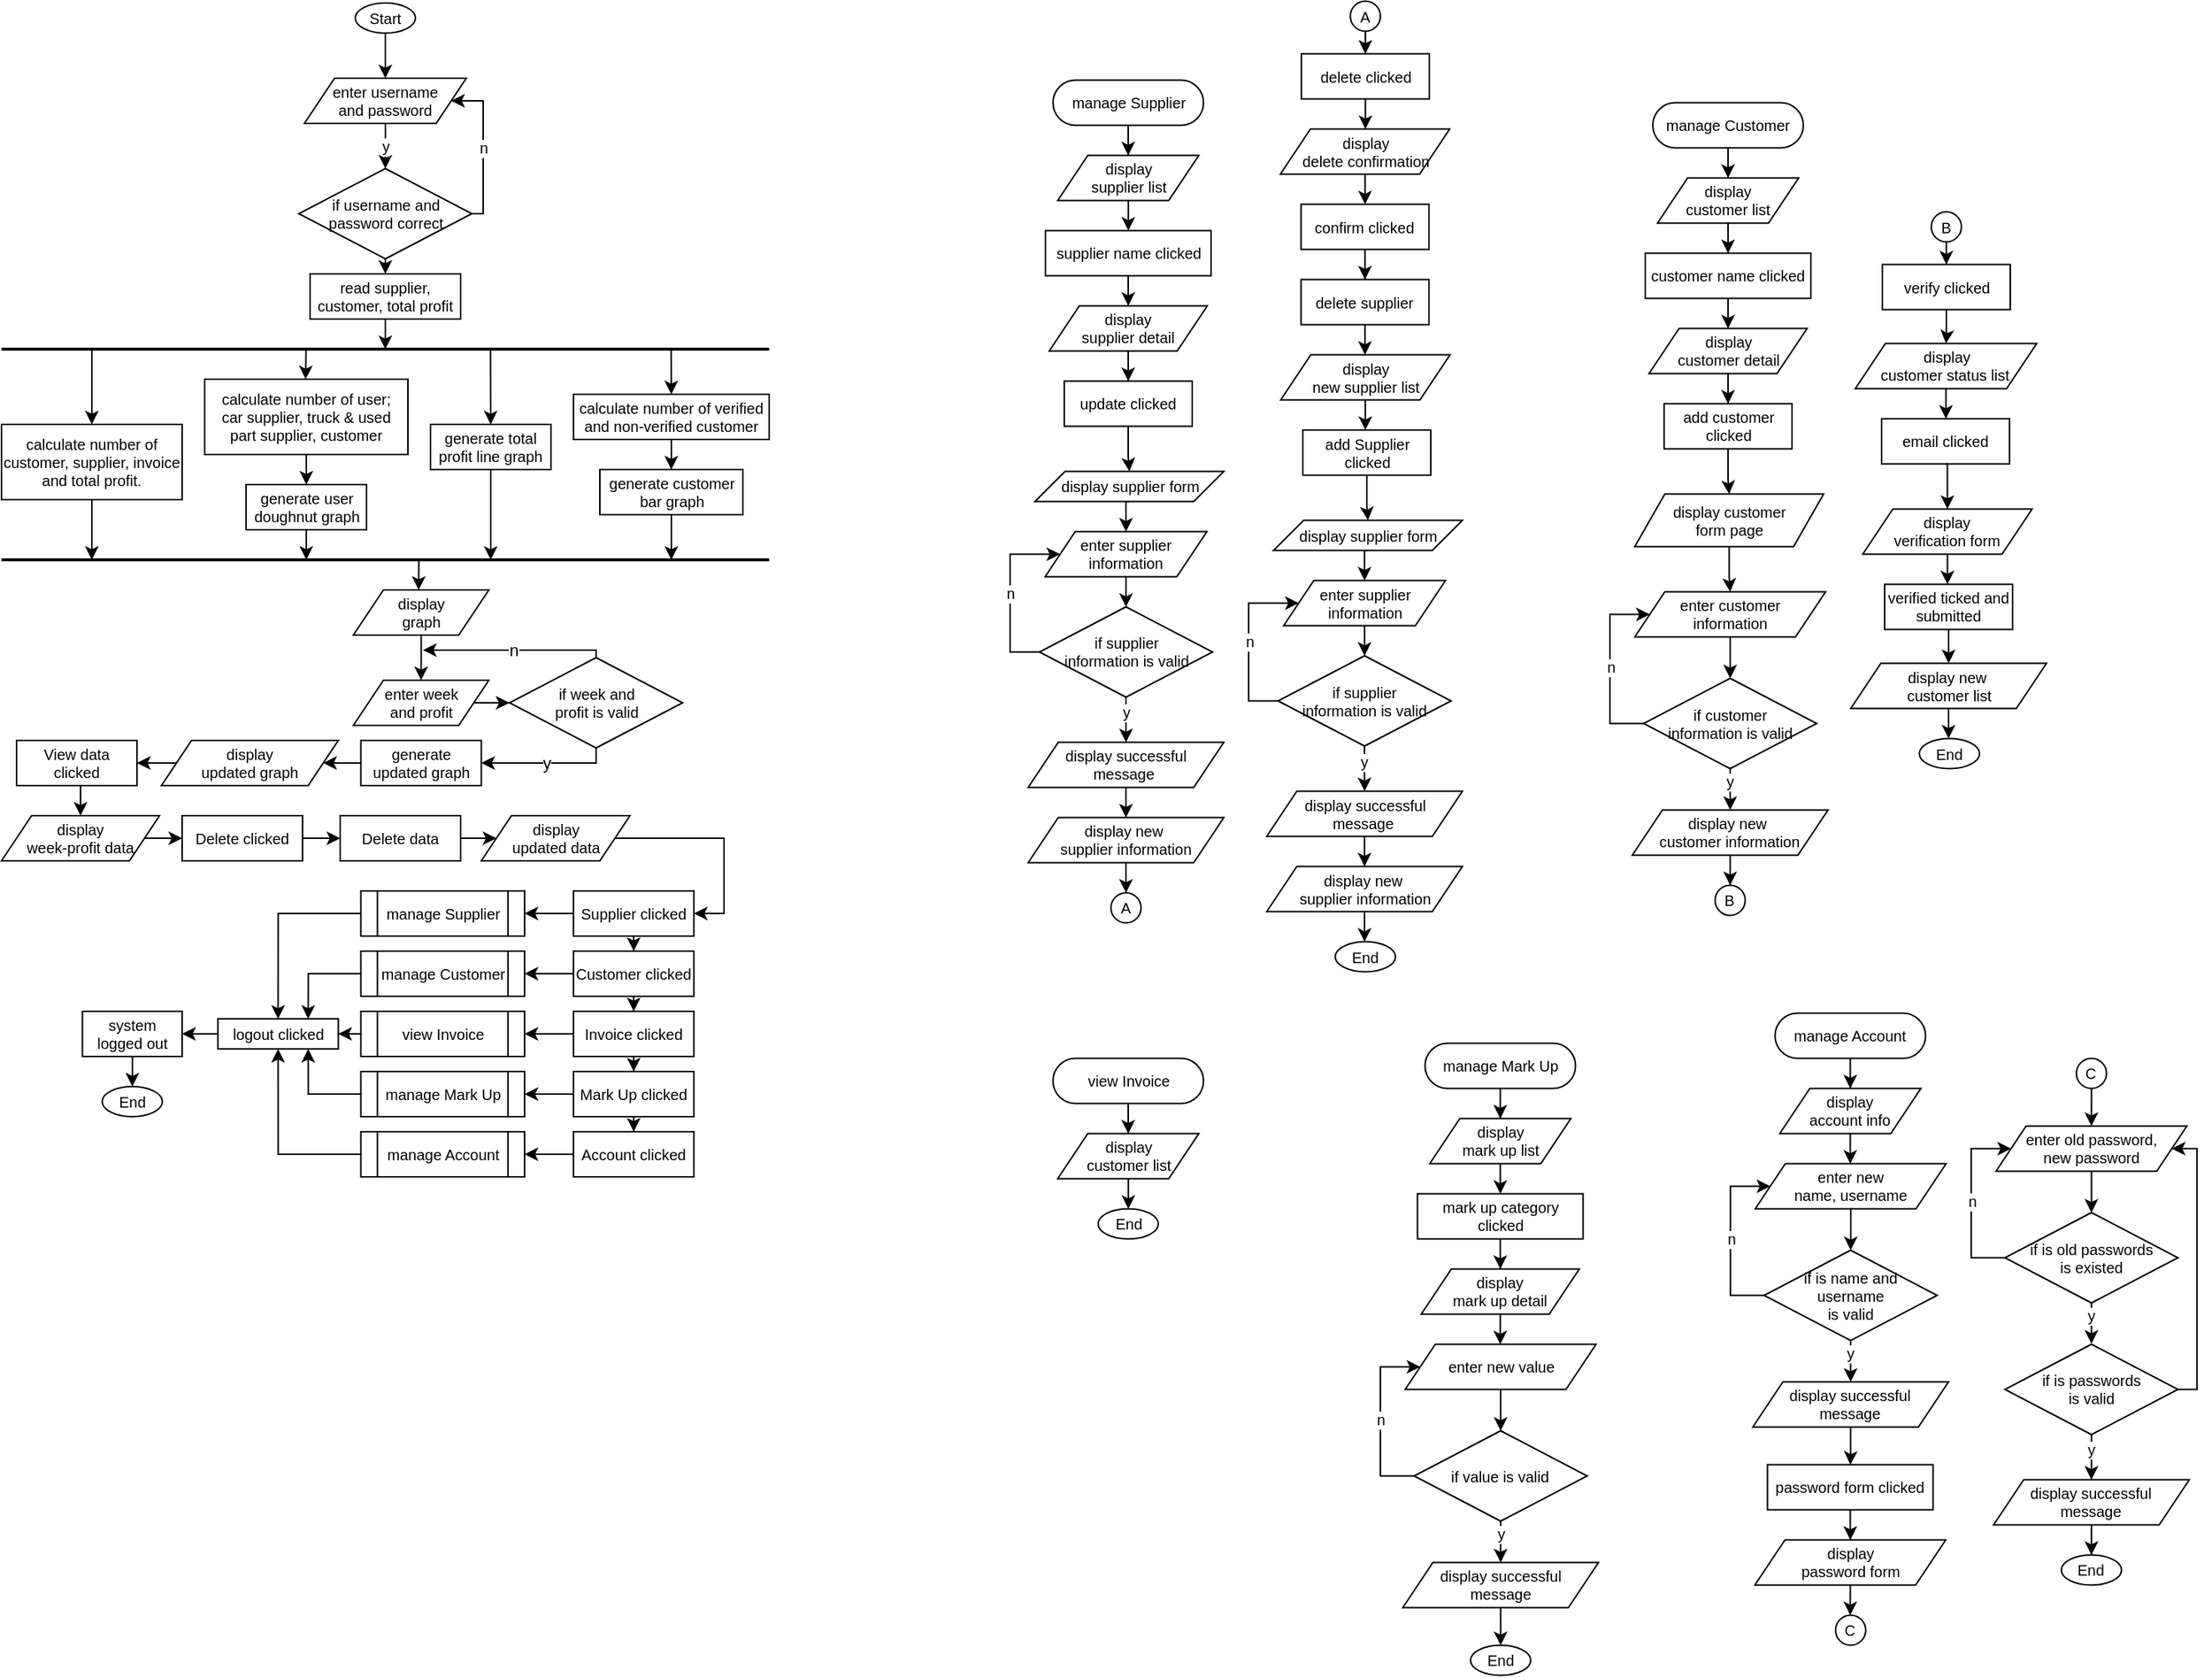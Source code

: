 <mxfile version="16.6.2" type="github">
  <diagram id="H_Jdd_ldM9zLRPTjP1w7" name="Page-1">
    <mxGraphModel dx="2445" dy="2554" grid="1" gridSize="10" guides="1" tooltips="1" connect="1" arrows="1" fold="1" page="1" pageScale="1" pageWidth="850" pageHeight="1100" math="0" shadow="0">
      <root>
        <mxCell id="0" />
        <mxCell id="1" parent="0" />
        <mxCell id="H62kmctnPfHN1klwQb1k-8" style="edgeStyle=orthogonalEdgeStyle;rounded=0;orthogonalLoop=1;jettySize=auto;html=1;entryX=0.5;entryY=0;entryDx=0;entryDy=0;strokeWidth=1;fontSize=10;" parent="1" source="H62kmctnPfHN1klwQb1k-1" target="H62kmctnPfHN1klwQb1k-2" edge="1">
          <mxGeometry relative="1" as="geometry" />
        </mxCell>
        <mxCell id="H62kmctnPfHN1klwQb1k-1" value="Start" style="ellipse;whiteSpace=wrap;html=1;strokeWidth=1;fontSize=10;" parent="1" vertex="1">
          <mxGeometry x="235" width="40" height="20" as="geometry" />
        </mxCell>
        <mxCell id="H62kmctnPfHN1klwQb1k-9" value="y" style="edgeStyle=orthogonalEdgeStyle;rounded=0;orthogonalLoop=1;jettySize=auto;html=1;entryX=0.5;entryY=0;entryDx=0;entryDy=0;strokeWidth=1;fontSize=10;" parent="1" source="H62kmctnPfHN1klwQb1k-2" target="H62kmctnPfHN1klwQb1k-3" edge="1">
          <mxGeometry relative="1" as="geometry" />
        </mxCell>
        <mxCell id="H62kmctnPfHN1klwQb1k-2" value="enter username &lt;br style=&quot;font-size: 10px;&quot;&gt;and password" style="shape=parallelogram;perimeter=parallelogramPerimeter;whiteSpace=wrap;html=1;fixedSize=1;strokeWidth=1;fontSize=10;" parent="1" vertex="1">
          <mxGeometry x="201.25" y="50" width="107.5" height="30" as="geometry" />
        </mxCell>
        <mxCell id="H62kmctnPfHN1klwQb1k-10" value="n" style="edgeStyle=orthogonalEdgeStyle;rounded=0;orthogonalLoop=1;jettySize=auto;html=1;exitX=1;exitY=0.5;exitDx=0;exitDy=0;entryX=1;entryY=0.5;entryDx=0;entryDy=0;strokeWidth=1;fontSize=10;" parent="1" source="H62kmctnPfHN1klwQb1k-3" target="H62kmctnPfHN1klwQb1k-2" edge="1">
          <mxGeometry relative="1" as="geometry">
            <mxPoint x="440" y="70" as="targetPoint" />
            <Array as="points">
              <mxPoint x="320" y="140" />
              <mxPoint x="320" y="65" />
            </Array>
          </mxGeometry>
        </mxCell>
        <mxCell id="H62kmctnPfHN1klwQb1k-14" style="edgeStyle=orthogonalEdgeStyle;rounded=0;orthogonalLoop=1;jettySize=auto;html=1;strokeWidth=1;fontSize=10;entryX=0.5;entryY=0;entryDx=0;entryDy=0;" parent="1" source="H62kmctnPfHN1klwQb1k-3" target="H62kmctnPfHN1klwQb1k-33" edge="1">
          <mxGeometry relative="1" as="geometry">
            <mxPoint x="255" y="180" as="targetPoint" />
          </mxGeometry>
        </mxCell>
        <mxCell id="H62kmctnPfHN1klwQb1k-3" value="if username and &lt;br&gt;password correct" style="rhombus;whiteSpace=wrap;html=1;strokeWidth=1;fontSize=10;" parent="1" vertex="1">
          <mxGeometry x="197.5" y="110" width="115" height="60" as="geometry" />
        </mxCell>
        <mxCell id="H62kmctnPfHN1klwQb1k-24" style="edgeStyle=orthogonalEdgeStyle;rounded=0;orthogonalLoop=1;jettySize=auto;html=1;fontSize=9;startArrow=none;startFill=0;strokeWidth=1;" parent="1" source="H62kmctnPfHN1klwQb1k-4" edge="1">
          <mxGeometry relative="1" as="geometry">
            <mxPoint x="60" y="370" as="targetPoint" />
          </mxGeometry>
        </mxCell>
        <mxCell id="H62kmctnPfHN1klwQb1k-4" value="calculate number of customer, supplier, invoice and total profit." style="rounded=0;whiteSpace=wrap;html=1;strokeWidth=1;fontSize=10;" parent="1" vertex="1">
          <mxGeometry y="280" width="120" height="50" as="geometry" />
        </mxCell>
        <mxCell id="H62kmctnPfHN1klwQb1k-25" style="edgeStyle=orthogonalEdgeStyle;rounded=0;orthogonalLoop=1;jettySize=auto;html=1;entryX=0.5;entryY=0;entryDx=0;entryDy=0;fontSize=9;startArrow=none;startFill=0;strokeWidth=1;" parent="1" source="H62kmctnPfHN1klwQb1k-12" target="H62kmctnPfHN1klwQb1k-17" edge="1">
          <mxGeometry relative="1" as="geometry" />
        </mxCell>
        <mxCell id="H62kmctnPfHN1klwQb1k-12" value="calculate number of user;&lt;br&gt;car supplier, truck &amp;amp; used &lt;br&gt;part supplier, customer" style="rounded=0;whiteSpace=wrap;html=1;strokeWidth=1;fontSize=10;" parent="1" vertex="1">
          <mxGeometry x="135" y="250" width="135" height="50" as="geometry" />
        </mxCell>
        <mxCell id="H62kmctnPfHN1klwQb1k-13" value="" style="shape=link;html=1;rounded=0;strokeWidth=1;fontSize=10;width=-1.034;" parent="1" edge="1">
          <mxGeometry width="100" relative="1" as="geometry">
            <mxPoint y="230" as="sourcePoint" />
            <mxPoint x="510" y="230" as="targetPoint" />
          </mxGeometry>
        </mxCell>
        <mxCell id="H62kmctnPfHN1klwQb1k-27" style="edgeStyle=orthogonalEdgeStyle;rounded=0;orthogonalLoop=1;jettySize=auto;html=1;fontSize=9;startArrow=none;startFill=0;strokeWidth=1;" parent="1" source="H62kmctnPfHN1klwQb1k-15" edge="1">
          <mxGeometry relative="1" as="geometry">
            <mxPoint x="325" y="370" as="targetPoint" />
          </mxGeometry>
        </mxCell>
        <mxCell id="H62kmctnPfHN1klwQb1k-15" value="generate total &lt;br&gt;profit line graph" style="rounded=0;whiteSpace=wrap;html=1;strokeWidth=1;fontSize=10;" parent="1" vertex="1">
          <mxGeometry x="285" y="280" width="80" height="30" as="geometry" />
        </mxCell>
        <mxCell id="H62kmctnPfHN1klwQb1k-26" style="edgeStyle=orthogonalEdgeStyle;rounded=0;orthogonalLoop=1;jettySize=auto;html=1;entryX=0.5;entryY=0;entryDx=0;entryDy=0;fontSize=9;startArrow=none;startFill=0;strokeWidth=1;" parent="1" source="H62kmctnPfHN1klwQb1k-16" target="H62kmctnPfHN1klwQb1k-18" edge="1">
          <mxGeometry relative="1" as="geometry" />
        </mxCell>
        <mxCell id="H62kmctnPfHN1klwQb1k-16" value="calculate number of verified and non-verified customer" style="rounded=0;whiteSpace=wrap;html=1;strokeWidth=1;fontSize=10;" parent="1" vertex="1">
          <mxGeometry x="380" y="260" width="130" height="30" as="geometry" />
        </mxCell>
        <mxCell id="H62kmctnPfHN1klwQb1k-28" style="edgeStyle=orthogonalEdgeStyle;rounded=0;orthogonalLoop=1;jettySize=auto;html=1;fontSize=9;startArrow=none;startFill=0;strokeWidth=1;" parent="1" source="H62kmctnPfHN1klwQb1k-17" edge="1">
          <mxGeometry relative="1" as="geometry">
            <mxPoint x="202.5" y="370" as="targetPoint" />
          </mxGeometry>
        </mxCell>
        <mxCell id="H62kmctnPfHN1klwQb1k-17" value="generate user doughnut&amp;nbsp;graph" style="rounded=0;whiteSpace=wrap;html=1;strokeWidth=1;fontSize=10;" parent="1" vertex="1">
          <mxGeometry x="162.5" y="320" width="80" height="30" as="geometry" />
        </mxCell>
        <mxCell id="H62kmctnPfHN1klwQb1k-29" style="edgeStyle=orthogonalEdgeStyle;rounded=0;orthogonalLoop=1;jettySize=auto;html=1;fontSize=9;startArrow=none;startFill=0;strokeWidth=1;" parent="1" source="H62kmctnPfHN1klwQb1k-18" edge="1">
          <mxGeometry relative="1" as="geometry">
            <mxPoint x="445.0" y="370" as="targetPoint" />
          </mxGeometry>
        </mxCell>
        <mxCell id="H62kmctnPfHN1klwQb1k-18" value="generate customer bar&amp;nbsp;graph" style="rounded=0;whiteSpace=wrap;html=1;strokeWidth=1;fontSize=10;" parent="1" vertex="1">
          <mxGeometry x="397.5" y="310" width="95" height="30" as="geometry" />
        </mxCell>
        <mxCell id="H62kmctnPfHN1klwQb1k-19" value="" style="endArrow=none;html=1;rounded=0;fontSize=9;strokeWidth=1;exitX=0.5;exitY=0;exitDx=0;exitDy=0;startArrow=classic;startFill=1;" parent="1" source="H62kmctnPfHN1klwQb1k-4" edge="1">
          <mxGeometry width="50" height="50" relative="1" as="geometry">
            <mxPoint x="180" y="330" as="sourcePoint" />
            <mxPoint x="60" y="230" as="targetPoint" />
          </mxGeometry>
        </mxCell>
        <mxCell id="H62kmctnPfHN1klwQb1k-20" value="" style="endArrow=none;html=1;rounded=0;fontSize=9;strokeWidth=1;startArrow=classic;startFill=1;" parent="1" edge="1">
          <mxGeometry width="50" height="50" relative="1" as="geometry">
            <mxPoint x="202" y="250" as="sourcePoint" />
            <mxPoint x="202.33" y="230" as="targetPoint" />
          </mxGeometry>
        </mxCell>
        <mxCell id="H62kmctnPfHN1klwQb1k-21" value="" style="endArrow=none;html=1;rounded=0;fontSize=9;strokeWidth=1;exitX=0.5;exitY=0;exitDx=0;exitDy=0;startArrow=classic;startFill=1;" parent="1" source="H62kmctnPfHN1klwQb1k-15" edge="1">
          <mxGeometry width="50" height="50" relative="1" as="geometry">
            <mxPoint x="324.83" y="250" as="sourcePoint" />
            <mxPoint x="324.83" y="230" as="targetPoint" />
          </mxGeometry>
        </mxCell>
        <mxCell id="H62kmctnPfHN1klwQb1k-22" value="" style="endArrow=none;html=1;rounded=0;fontSize=9;strokeWidth=1;exitX=0.5;exitY=0;exitDx=0;exitDy=0;startArrow=classic;startFill=1;" parent="1" source="H62kmctnPfHN1klwQb1k-16" edge="1">
          <mxGeometry width="50" height="50" relative="1" as="geometry">
            <mxPoint x="444.83" y="250" as="sourcePoint" />
            <mxPoint x="444.83" y="230" as="targetPoint" />
          </mxGeometry>
        </mxCell>
        <mxCell id="H62kmctnPfHN1klwQb1k-23" value="" style="shape=link;html=1;rounded=0;strokeWidth=1;fontSize=10;width=-1.034;" parent="1" edge="1">
          <mxGeometry width="100" relative="1" as="geometry">
            <mxPoint y="370.0" as="sourcePoint" />
            <mxPoint x="510" y="370.0" as="targetPoint" />
          </mxGeometry>
        </mxCell>
        <mxCell id="H62kmctnPfHN1klwQb1k-31" value="" style="endArrow=none;html=1;rounded=0;fontSize=9;strokeWidth=1;exitX=0.482;exitY=-0.001;exitDx=0;exitDy=0;startArrow=classic;startFill=1;exitPerimeter=0;" parent="1" source="H62kmctnPfHN1klwQb1k-67" edge="1">
          <mxGeometry width="50" height="50" relative="1" as="geometry">
            <mxPoint x="277.5" y="390" as="sourcePoint" />
            <mxPoint x="277.26" y="370" as="targetPoint" />
          </mxGeometry>
        </mxCell>
        <mxCell id="H62kmctnPfHN1klwQb1k-35" style="edgeStyle=orthogonalEdgeStyle;rounded=0;orthogonalLoop=1;jettySize=auto;html=1;fontSize=9;startArrow=none;startFill=0;strokeWidth=1;" parent="1" source="H62kmctnPfHN1klwQb1k-33" edge="1">
          <mxGeometry relative="1" as="geometry">
            <mxPoint x="255" y="230.0" as="targetPoint" />
          </mxGeometry>
        </mxCell>
        <mxCell id="H62kmctnPfHN1klwQb1k-33" value="read supplier, customer, total profit" style="rounded=0;whiteSpace=wrap;html=1;strokeWidth=1;fontSize=10;" parent="1" vertex="1">
          <mxGeometry x="205" y="180" width="100" height="30" as="geometry" />
        </mxCell>
        <mxCell id="c0aOj0A7oZVtgGrrbuwA-3" style="edgeStyle=orthogonalEdgeStyle;rounded=0;orthogonalLoop=1;jettySize=auto;html=1;entryX=0.5;entryY=0;entryDx=0;entryDy=0;" edge="1" parent="1" source="H62kmctnPfHN1klwQb1k-67" target="c0aOj0A7oZVtgGrrbuwA-4">
          <mxGeometry relative="1" as="geometry">
            <mxPoint x="278.75" y="440" as="targetPoint" />
          </mxGeometry>
        </mxCell>
        <mxCell id="H62kmctnPfHN1klwQb1k-67" value="display&lt;br&gt;graph" style="shape=parallelogram;perimeter=parallelogramPerimeter;whiteSpace=wrap;html=1;fixedSize=1;strokeWidth=1;fontSize=10;" parent="1" vertex="1">
          <mxGeometry x="233.75" y="390" width="90" height="30" as="geometry" />
        </mxCell>
        <mxCell id="c0aOj0A7oZVtgGrrbuwA-10" style="edgeStyle=orthogonalEdgeStyle;rounded=0;orthogonalLoop=1;jettySize=auto;html=1;entryX=0;entryY=0.5;entryDx=0;entryDy=0;" edge="1" parent="1" source="c0aOj0A7oZVtgGrrbuwA-4" target="c0aOj0A7oZVtgGrrbuwA-9">
          <mxGeometry relative="1" as="geometry" />
        </mxCell>
        <mxCell id="c0aOj0A7oZVtgGrrbuwA-4" value="enter week&lt;br&gt;and profit" style="shape=parallelogram;perimeter=parallelogramPerimeter;whiteSpace=wrap;html=1;fixedSize=1;strokeWidth=1;fontSize=10;" vertex="1" parent="1">
          <mxGeometry x="233.75" y="450" width="90" height="30" as="geometry" />
        </mxCell>
        <mxCell id="c0aOj0A7oZVtgGrrbuwA-16" style="edgeStyle=orthogonalEdgeStyle;rounded=0;orthogonalLoop=1;jettySize=auto;html=1;entryX=1;entryY=0.5;entryDx=0;entryDy=0;" edge="1" parent="1" source="c0aOj0A7oZVtgGrrbuwA-5" target="c0aOj0A7oZVtgGrrbuwA-15">
          <mxGeometry relative="1" as="geometry" />
        </mxCell>
        <mxCell id="c0aOj0A7oZVtgGrrbuwA-5" value="display&lt;br&gt;updated graph" style="shape=parallelogram;perimeter=parallelogramPerimeter;whiteSpace=wrap;html=1;fixedSize=1;strokeWidth=1;fontSize=10;" vertex="1" parent="1">
          <mxGeometry x="106.25" y="490" width="117.5" height="30" as="geometry" />
        </mxCell>
        <mxCell id="c0aOj0A7oZVtgGrrbuwA-8" style="edgeStyle=orthogonalEdgeStyle;rounded=0;orthogonalLoop=1;jettySize=auto;html=1;entryX=1;entryY=0.5;entryDx=0;entryDy=0;" edge="1" parent="1" source="c0aOj0A7oZVtgGrrbuwA-6" target="c0aOj0A7oZVtgGrrbuwA-5">
          <mxGeometry relative="1" as="geometry" />
        </mxCell>
        <mxCell id="c0aOj0A7oZVtgGrrbuwA-6" value="generate updated graph" style="rounded=0;whiteSpace=wrap;html=1;strokeWidth=1;fontSize=10;" vertex="1" parent="1">
          <mxGeometry x="238.75" y="490" width="80" height="30" as="geometry" />
        </mxCell>
        <mxCell id="c0aOj0A7oZVtgGrrbuwA-11" value="n" style="edgeStyle=orthogonalEdgeStyle;rounded=0;orthogonalLoop=1;jettySize=auto;html=1;exitX=0.5;exitY=0;exitDx=0;exitDy=0;" edge="1" parent="1" source="c0aOj0A7oZVtgGrrbuwA-9">
          <mxGeometry relative="1" as="geometry">
            <mxPoint x="280" y="430" as="targetPoint" />
            <Array as="points">
              <mxPoint x="395" y="430" />
            </Array>
          </mxGeometry>
        </mxCell>
        <mxCell id="c0aOj0A7oZVtgGrrbuwA-12" value="y" style="edgeStyle=orthogonalEdgeStyle;rounded=0;orthogonalLoop=1;jettySize=auto;html=1;entryX=1;entryY=0.5;entryDx=0;entryDy=0;exitX=0.5;exitY=1;exitDx=0;exitDy=0;" edge="1" parent="1" source="c0aOj0A7oZVtgGrrbuwA-9" target="c0aOj0A7oZVtgGrrbuwA-6">
          <mxGeometry relative="1" as="geometry">
            <Array as="points">
              <mxPoint x="395" y="505" />
            </Array>
          </mxGeometry>
        </mxCell>
        <mxCell id="c0aOj0A7oZVtgGrrbuwA-9" value="if week and &lt;br&gt;profit is valid" style="rhombus;whiteSpace=wrap;html=1;strokeWidth=1;fontSize=10;" vertex="1" parent="1">
          <mxGeometry x="337.5" y="435" width="115" height="60" as="geometry" />
        </mxCell>
        <mxCell id="c0aOj0A7oZVtgGrrbuwA-18" style="edgeStyle=orthogonalEdgeStyle;rounded=0;orthogonalLoop=1;jettySize=auto;html=1;entryX=0.5;entryY=0;entryDx=0;entryDy=0;exitX=0.5;exitY=1;exitDx=0;exitDy=0;" edge="1" parent="1" source="c0aOj0A7oZVtgGrrbuwA-15" target="c0aOj0A7oZVtgGrrbuwA-17">
          <mxGeometry relative="1" as="geometry" />
        </mxCell>
        <mxCell id="c0aOj0A7oZVtgGrrbuwA-15" value="View data&lt;br&gt;clicked" style="rounded=0;whiteSpace=wrap;html=1;strokeWidth=1;fontSize=10;" vertex="1" parent="1">
          <mxGeometry x="10" y="490" width="80" height="30" as="geometry" />
        </mxCell>
        <mxCell id="c0aOj0A7oZVtgGrrbuwA-23" style="edgeStyle=orthogonalEdgeStyle;rounded=0;orthogonalLoop=1;jettySize=auto;html=1;entryX=0;entryY=0.5;entryDx=0;entryDy=0;" edge="1" parent="1" source="c0aOj0A7oZVtgGrrbuwA-17" target="c0aOj0A7oZVtgGrrbuwA-19">
          <mxGeometry relative="1" as="geometry" />
        </mxCell>
        <mxCell id="c0aOj0A7oZVtgGrrbuwA-17" value="display&lt;br&gt;week-profit data" style="shape=parallelogram;perimeter=parallelogramPerimeter;whiteSpace=wrap;html=1;fixedSize=1;strokeWidth=1;fontSize=10;" vertex="1" parent="1">
          <mxGeometry y="540" width="105" height="30" as="geometry" />
        </mxCell>
        <mxCell id="c0aOj0A7oZVtgGrrbuwA-25" style="edgeStyle=orthogonalEdgeStyle;rounded=0;orthogonalLoop=1;jettySize=auto;html=1;entryX=0;entryY=0.5;entryDx=0;entryDy=0;exitX=1;exitY=0.5;exitDx=0;exitDy=0;" edge="1" parent="1" source="c0aOj0A7oZVtgGrrbuwA-19" target="c0aOj0A7oZVtgGrrbuwA-24">
          <mxGeometry relative="1" as="geometry" />
        </mxCell>
        <mxCell id="c0aOj0A7oZVtgGrrbuwA-19" value="Delete clicked" style="rounded=0;whiteSpace=wrap;html=1;strokeWidth=1;fontSize=10;" vertex="1" parent="1">
          <mxGeometry x="120" y="540" width="80" height="30" as="geometry" />
        </mxCell>
        <mxCell id="c0aOj0A7oZVtgGrrbuwA-27" style="edgeStyle=orthogonalEdgeStyle;rounded=0;orthogonalLoop=1;jettySize=auto;html=1;entryX=0;entryY=0.5;entryDx=0;entryDy=0;exitX=1;exitY=0.5;exitDx=0;exitDy=0;" edge="1" parent="1" source="c0aOj0A7oZVtgGrrbuwA-24" target="c0aOj0A7oZVtgGrrbuwA-26">
          <mxGeometry relative="1" as="geometry" />
        </mxCell>
        <mxCell id="c0aOj0A7oZVtgGrrbuwA-24" value="Delete data" style="rounded=0;whiteSpace=wrap;html=1;strokeWidth=1;fontSize=10;" vertex="1" parent="1">
          <mxGeometry x="225" y="540" width="80" height="30" as="geometry" />
        </mxCell>
        <mxCell id="c0aOj0A7oZVtgGrrbuwA-54" style="edgeStyle=orthogonalEdgeStyle;rounded=0;orthogonalLoop=1;jettySize=auto;html=1;entryX=1;entryY=0.5;entryDx=0;entryDy=0;fontSize=10;exitX=1;exitY=0.5;exitDx=0;exitDy=0;" edge="1" parent="1" source="c0aOj0A7oZVtgGrrbuwA-26" target="c0aOj0A7oZVtgGrrbuwA-44">
          <mxGeometry relative="1" as="geometry">
            <Array as="points">
              <mxPoint x="480" y="555" />
              <mxPoint x="480" y="605" />
            </Array>
          </mxGeometry>
        </mxCell>
        <mxCell id="c0aOj0A7oZVtgGrrbuwA-26" value="display&lt;br&gt;updated data" style="shape=parallelogram;perimeter=parallelogramPerimeter;whiteSpace=wrap;html=1;fixedSize=1;strokeWidth=1;fontSize=10;" vertex="1" parent="1">
          <mxGeometry x="318.75" y="540" width="98.75" height="30" as="geometry" />
        </mxCell>
        <mxCell id="c0aOj0A7oZVtgGrrbuwA-28" value="End" style="ellipse;whiteSpace=wrap;html=1;strokeWidth=1;fontSize=10;" vertex="1" parent="1">
          <mxGeometry x="66.88" y="720" width="40" height="20" as="geometry" />
        </mxCell>
        <mxCell id="c0aOj0A7oZVtgGrrbuwA-37" style="edgeStyle=orthogonalEdgeStyle;rounded=0;orthogonalLoop=1;jettySize=auto;html=1;entryX=0.5;entryY=0;entryDx=0;entryDy=0;fontSize=10;" edge="1" parent="1" source="c0aOj0A7oZVtgGrrbuwA-30" target="c0aOj0A7oZVtgGrrbuwA-35">
          <mxGeometry relative="1" as="geometry" />
        </mxCell>
        <mxCell id="c0aOj0A7oZVtgGrrbuwA-30" value="&lt;font style=&quot;font-size: 10px&quot;&gt;manage Supplier&lt;/font&gt;" style="shape=process;whiteSpace=wrap;html=1;backgroundOutline=1;" vertex="1" parent="1">
          <mxGeometry x="238.75" y="590" width="108.75" height="30" as="geometry" />
        </mxCell>
        <mxCell id="c0aOj0A7oZVtgGrrbuwA-38" style="edgeStyle=orthogonalEdgeStyle;rounded=0;orthogonalLoop=1;jettySize=auto;html=1;entryX=0.75;entryY=0;entryDx=0;entryDy=0;fontSize=10;" edge="1" parent="1" source="c0aOj0A7oZVtgGrrbuwA-31" target="c0aOj0A7oZVtgGrrbuwA-35">
          <mxGeometry relative="1" as="geometry" />
        </mxCell>
        <mxCell id="c0aOj0A7oZVtgGrrbuwA-31" value="&lt;font style=&quot;font-size: 10px&quot;&gt;manage Customer&lt;/font&gt;" style="shape=process;whiteSpace=wrap;html=1;backgroundOutline=1;" vertex="1" parent="1">
          <mxGeometry x="238.75" y="630" width="108.75" height="30" as="geometry" />
        </mxCell>
        <mxCell id="c0aOj0A7oZVtgGrrbuwA-39" style="edgeStyle=orthogonalEdgeStyle;rounded=0;orthogonalLoop=1;jettySize=auto;html=1;entryX=1;entryY=0.5;entryDx=0;entryDy=0;fontSize=10;" edge="1" parent="1" source="c0aOj0A7oZVtgGrrbuwA-32" target="c0aOj0A7oZVtgGrrbuwA-35">
          <mxGeometry relative="1" as="geometry" />
        </mxCell>
        <mxCell id="c0aOj0A7oZVtgGrrbuwA-32" value="&lt;span style=&quot;font-size: 10px&quot;&gt;view Invoice&lt;/span&gt;" style="shape=process;whiteSpace=wrap;html=1;backgroundOutline=1;" vertex="1" parent="1">
          <mxGeometry x="238.75" y="670" width="108.75" height="30" as="geometry" />
        </mxCell>
        <mxCell id="c0aOj0A7oZVtgGrrbuwA-40" style="edgeStyle=orthogonalEdgeStyle;rounded=0;orthogonalLoop=1;jettySize=auto;html=1;entryX=0.75;entryY=1;entryDx=0;entryDy=0;fontSize=10;" edge="1" parent="1" source="c0aOj0A7oZVtgGrrbuwA-33" target="c0aOj0A7oZVtgGrrbuwA-35">
          <mxGeometry relative="1" as="geometry" />
        </mxCell>
        <mxCell id="c0aOj0A7oZVtgGrrbuwA-33" value="&lt;font style=&quot;font-size: 10px&quot;&gt;manage Mark Up&lt;/font&gt;" style="shape=process;whiteSpace=wrap;html=1;backgroundOutline=1;" vertex="1" parent="1">
          <mxGeometry x="238.75" y="710" width="108.75" height="30" as="geometry" />
        </mxCell>
        <mxCell id="c0aOj0A7oZVtgGrrbuwA-41" style="edgeStyle=orthogonalEdgeStyle;rounded=0;orthogonalLoop=1;jettySize=auto;html=1;entryX=0.5;entryY=1;entryDx=0;entryDy=0;fontSize=10;" edge="1" parent="1" source="c0aOj0A7oZVtgGrrbuwA-34" target="c0aOj0A7oZVtgGrrbuwA-35">
          <mxGeometry relative="1" as="geometry" />
        </mxCell>
        <mxCell id="c0aOj0A7oZVtgGrrbuwA-34" value="&lt;font style=&quot;font-size: 10px&quot;&gt;manage Account&lt;/font&gt;" style="shape=process;whiteSpace=wrap;html=1;backgroundOutline=1;" vertex="1" parent="1">
          <mxGeometry x="238.75" y="750" width="108.75" height="30" as="geometry" />
        </mxCell>
        <mxCell id="c0aOj0A7oZVtgGrrbuwA-42" style="edgeStyle=orthogonalEdgeStyle;rounded=0;orthogonalLoop=1;jettySize=auto;html=1;entryX=1;entryY=0.5;entryDx=0;entryDy=0;fontSize=10;" edge="1" parent="1" source="c0aOj0A7oZVtgGrrbuwA-35" target="c0aOj0A7oZVtgGrrbuwA-36">
          <mxGeometry relative="1" as="geometry" />
        </mxCell>
        <mxCell id="c0aOj0A7oZVtgGrrbuwA-35" value="logout clicked" style="rounded=0;whiteSpace=wrap;html=1;strokeWidth=1;fontSize=10;" vertex="1" parent="1">
          <mxGeometry x="143.75" y="675" width="80" height="20" as="geometry" />
        </mxCell>
        <mxCell id="c0aOj0A7oZVtgGrrbuwA-43" style="edgeStyle=orthogonalEdgeStyle;rounded=0;orthogonalLoop=1;jettySize=auto;html=1;entryX=0.5;entryY=0;entryDx=0;entryDy=0;fontSize=10;" edge="1" parent="1" source="c0aOj0A7oZVtgGrrbuwA-36" target="c0aOj0A7oZVtgGrrbuwA-28">
          <mxGeometry relative="1" as="geometry" />
        </mxCell>
        <mxCell id="c0aOj0A7oZVtgGrrbuwA-36" value="system&lt;br&gt;logged out" style="rounded=0;whiteSpace=wrap;html=1;strokeWidth=1;fontSize=10;" vertex="1" parent="1">
          <mxGeometry x="53.75" y="670" width="66.25" height="30" as="geometry" />
        </mxCell>
        <mxCell id="c0aOj0A7oZVtgGrrbuwA-49" style="edgeStyle=orthogonalEdgeStyle;rounded=0;orthogonalLoop=1;jettySize=auto;html=1;entryX=1;entryY=0.5;entryDx=0;entryDy=0;fontSize=10;" edge="1" parent="1" source="c0aOj0A7oZVtgGrrbuwA-44" target="c0aOj0A7oZVtgGrrbuwA-30">
          <mxGeometry relative="1" as="geometry" />
        </mxCell>
        <mxCell id="c0aOj0A7oZVtgGrrbuwA-55" style="edgeStyle=orthogonalEdgeStyle;rounded=0;orthogonalLoop=1;jettySize=auto;html=1;entryX=0.5;entryY=0;entryDx=0;entryDy=0;fontSize=10;" edge="1" parent="1" source="c0aOj0A7oZVtgGrrbuwA-44" target="c0aOj0A7oZVtgGrrbuwA-45">
          <mxGeometry relative="1" as="geometry" />
        </mxCell>
        <mxCell id="c0aOj0A7oZVtgGrrbuwA-44" value="Supplier clicked" style="rounded=0;whiteSpace=wrap;html=1;strokeWidth=1;fontSize=10;" vertex="1" parent="1">
          <mxGeometry x="380" y="590" width="80" height="30" as="geometry" />
        </mxCell>
        <mxCell id="c0aOj0A7oZVtgGrrbuwA-50" style="edgeStyle=orthogonalEdgeStyle;rounded=0;orthogonalLoop=1;jettySize=auto;html=1;entryX=1;entryY=0.5;entryDx=0;entryDy=0;fontSize=10;" edge="1" parent="1" source="c0aOj0A7oZVtgGrrbuwA-45" target="c0aOj0A7oZVtgGrrbuwA-31">
          <mxGeometry relative="1" as="geometry" />
        </mxCell>
        <mxCell id="c0aOj0A7oZVtgGrrbuwA-57" style="edgeStyle=orthogonalEdgeStyle;rounded=0;orthogonalLoop=1;jettySize=auto;html=1;entryX=0.5;entryY=0;entryDx=0;entryDy=0;fontSize=10;" edge="1" parent="1" source="c0aOj0A7oZVtgGrrbuwA-45" target="c0aOj0A7oZVtgGrrbuwA-46">
          <mxGeometry relative="1" as="geometry" />
        </mxCell>
        <mxCell id="c0aOj0A7oZVtgGrrbuwA-45" value="Customer clicked" style="rounded=0;whiteSpace=wrap;html=1;strokeWidth=1;fontSize=10;" vertex="1" parent="1">
          <mxGeometry x="380" y="630" width="80" height="30" as="geometry" />
        </mxCell>
        <mxCell id="c0aOj0A7oZVtgGrrbuwA-51" style="edgeStyle=orthogonalEdgeStyle;rounded=0;orthogonalLoop=1;jettySize=auto;html=1;entryX=1;entryY=0.5;entryDx=0;entryDy=0;fontSize=10;" edge="1" parent="1" source="c0aOj0A7oZVtgGrrbuwA-46" target="c0aOj0A7oZVtgGrrbuwA-32">
          <mxGeometry relative="1" as="geometry" />
        </mxCell>
        <mxCell id="c0aOj0A7oZVtgGrrbuwA-58" style="edgeStyle=orthogonalEdgeStyle;rounded=0;orthogonalLoop=1;jettySize=auto;html=1;entryX=0.5;entryY=0;entryDx=0;entryDy=0;fontSize=10;" edge="1" parent="1" source="c0aOj0A7oZVtgGrrbuwA-46" target="c0aOj0A7oZVtgGrrbuwA-47">
          <mxGeometry relative="1" as="geometry" />
        </mxCell>
        <mxCell id="c0aOj0A7oZVtgGrrbuwA-46" value="Invoice clicked" style="rounded=0;whiteSpace=wrap;html=1;strokeWidth=1;fontSize=10;" vertex="1" parent="1">
          <mxGeometry x="380" y="670" width="80" height="30" as="geometry" />
        </mxCell>
        <mxCell id="c0aOj0A7oZVtgGrrbuwA-52" style="edgeStyle=orthogonalEdgeStyle;rounded=0;orthogonalLoop=1;jettySize=auto;html=1;entryX=1;entryY=0.5;entryDx=0;entryDy=0;fontSize=10;" edge="1" parent="1" source="c0aOj0A7oZVtgGrrbuwA-47" target="c0aOj0A7oZVtgGrrbuwA-33">
          <mxGeometry relative="1" as="geometry" />
        </mxCell>
        <mxCell id="c0aOj0A7oZVtgGrrbuwA-59" style="edgeStyle=orthogonalEdgeStyle;rounded=0;orthogonalLoop=1;jettySize=auto;html=1;entryX=0.5;entryY=0;entryDx=0;entryDy=0;fontSize=10;" edge="1" parent="1" source="c0aOj0A7oZVtgGrrbuwA-47" target="c0aOj0A7oZVtgGrrbuwA-48">
          <mxGeometry relative="1" as="geometry" />
        </mxCell>
        <mxCell id="c0aOj0A7oZVtgGrrbuwA-47" value="Mark Up clicked" style="rounded=0;whiteSpace=wrap;html=1;strokeWidth=1;fontSize=10;" vertex="1" parent="1">
          <mxGeometry x="380" y="710" width="80" height="30" as="geometry" />
        </mxCell>
        <mxCell id="c0aOj0A7oZVtgGrrbuwA-53" style="edgeStyle=orthogonalEdgeStyle;rounded=0;orthogonalLoop=1;jettySize=auto;html=1;entryX=1;entryY=0.5;entryDx=0;entryDy=0;fontSize=10;" edge="1" parent="1" source="c0aOj0A7oZVtgGrrbuwA-48" target="c0aOj0A7oZVtgGrrbuwA-34">
          <mxGeometry relative="1" as="geometry" />
        </mxCell>
        <mxCell id="c0aOj0A7oZVtgGrrbuwA-48" value="Account clicked" style="rounded=0;whiteSpace=wrap;html=1;strokeWidth=1;fontSize=10;" vertex="1" parent="1">
          <mxGeometry x="380" y="750" width="80" height="30" as="geometry" />
        </mxCell>
        <mxCell id="c0aOj0A7oZVtgGrrbuwA-72" style="edgeStyle=orthogonalEdgeStyle;rounded=0;orthogonalLoop=1;jettySize=auto;html=1;entryX=0.5;entryY=0;entryDx=0;entryDy=0;fontSize=10;" edge="1" parent="1" source="c0aOj0A7oZVtgGrrbuwA-60" target="c0aOj0A7oZVtgGrrbuwA-71">
          <mxGeometry relative="1" as="geometry" />
        </mxCell>
        <mxCell id="c0aOj0A7oZVtgGrrbuwA-60" value="manage Supplier" style="rounded=1;whiteSpace=wrap;html=1;fontSize=10;arcSize=50;" vertex="1" parent="1">
          <mxGeometry x="698.54" y="51.25" width="100" height="30" as="geometry" />
        </mxCell>
        <mxCell id="c0aOj0A7oZVtgGrrbuwA-64" style="edgeStyle=orthogonalEdgeStyle;rounded=0;orthogonalLoop=1;jettySize=auto;html=1;entryX=0.5;entryY=0;entryDx=0;entryDy=0;fontSize=10;exitX=0.5;exitY=1;exitDx=0;exitDy=0;" edge="1" parent="1" source="c0aOj0A7oZVtgGrrbuwA-79" target="c0aOj0A7oZVtgGrrbuwA-63">
          <mxGeometry relative="1" as="geometry">
            <mxPoint x="754.54" y="331.25" as="sourcePoint" />
          </mxGeometry>
        </mxCell>
        <mxCell id="c0aOj0A7oZVtgGrrbuwA-66" style="edgeStyle=orthogonalEdgeStyle;rounded=0;orthogonalLoop=1;jettySize=auto;html=1;entryX=0.5;entryY=0;entryDx=0;entryDy=0;fontSize=10;" edge="1" parent="1" source="c0aOj0A7oZVtgGrrbuwA-63" target="c0aOj0A7oZVtgGrrbuwA-65">
          <mxGeometry relative="1" as="geometry" />
        </mxCell>
        <mxCell id="c0aOj0A7oZVtgGrrbuwA-63" value="enter supplier information" style="shape=parallelogram;perimeter=parallelogramPerimeter;whiteSpace=wrap;html=1;fixedSize=1;strokeWidth=1;fontSize=10;" vertex="1" parent="1">
          <mxGeometry x="693.29" y="351.25" width="107.5" height="30" as="geometry" />
        </mxCell>
        <mxCell id="c0aOj0A7oZVtgGrrbuwA-67" value="n" style="edgeStyle=orthogonalEdgeStyle;rounded=0;orthogonalLoop=1;jettySize=auto;html=1;entryX=0;entryY=0.5;entryDx=0;entryDy=0;fontSize=10;exitX=0;exitY=0.5;exitDx=0;exitDy=0;" edge="1" parent="1" source="c0aOj0A7oZVtgGrrbuwA-65" target="c0aOj0A7oZVtgGrrbuwA-63">
          <mxGeometry relative="1" as="geometry">
            <Array as="points">
              <mxPoint x="670.04" y="431.25" />
              <mxPoint x="670.04" y="366.25" />
            </Array>
          </mxGeometry>
        </mxCell>
        <mxCell id="c0aOj0A7oZVtgGrrbuwA-70" value="y" style="edgeStyle=orthogonalEdgeStyle;rounded=0;orthogonalLoop=1;jettySize=auto;html=1;fontSize=10;entryX=0.5;entryY=0;entryDx=0;entryDy=0;" edge="1" parent="1" source="c0aOj0A7oZVtgGrrbuwA-65" target="c0aOj0A7oZVtgGrrbuwA-84">
          <mxGeometry x="0.2" relative="1" as="geometry">
            <mxPoint x="748.54" y="491.25" as="targetPoint" />
            <mxPoint as="offset" />
          </mxGeometry>
        </mxCell>
        <mxCell id="c0aOj0A7oZVtgGrrbuwA-65" value="if supplier &lt;br&gt;information is valid" style="rhombus;whiteSpace=wrap;html=1;strokeWidth=1;fontSize=10;" vertex="1" parent="1">
          <mxGeometry x="689.54" y="401.25" width="115" height="60" as="geometry" />
        </mxCell>
        <mxCell id="c0aOj0A7oZVtgGrrbuwA-82" style="edgeStyle=orthogonalEdgeStyle;rounded=0;orthogonalLoop=1;jettySize=auto;html=1;entryX=0.5;entryY=0;entryDx=0;entryDy=0;fontSize=10;" edge="1" parent="1" source="c0aOj0A7oZVtgGrrbuwA-69" target="c0aOj0A7oZVtgGrrbuwA-81">
          <mxGeometry relative="1" as="geometry" />
        </mxCell>
        <mxCell id="c0aOj0A7oZVtgGrrbuwA-69" value="display new&amp;nbsp;&lt;br&gt;supplier information" style="shape=parallelogram;perimeter=parallelogramPerimeter;whiteSpace=wrap;html=1;fixedSize=1;strokeWidth=1;fontSize=10;" vertex="1" parent="1">
          <mxGeometry x="682.04" y="541.25" width="130" height="30" as="geometry" />
        </mxCell>
        <mxCell id="c0aOj0A7oZVtgGrrbuwA-74" style="edgeStyle=orthogonalEdgeStyle;rounded=0;orthogonalLoop=1;jettySize=auto;html=1;entryX=0.5;entryY=0;entryDx=0;entryDy=0;fontSize=10;" edge="1" parent="1" source="c0aOj0A7oZVtgGrrbuwA-71" target="c0aOj0A7oZVtgGrrbuwA-73">
          <mxGeometry relative="1" as="geometry" />
        </mxCell>
        <mxCell id="c0aOj0A7oZVtgGrrbuwA-71" value="display &lt;br&gt;supplier list" style="shape=parallelogram;perimeter=parallelogramPerimeter;whiteSpace=wrap;html=1;fixedSize=1;strokeWidth=1;fontSize=10;" vertex="1" parent="1">
          <mxGeometry x="701.67" y="101.25" width="93.75" height="30" as="geometry" />
        </mxCell>
        <mxCell id="c0aOj0A7oZVtgGrrbuwA-76" style="edgeStyle=orthogonalEdgeStyle;rounded=0;orthogonalLoop=1;jettySize=auto;html=1;entryX=0.5;entryY=0;entryDx=0;entryDy=0;fontSize=10;" edge="1" parent="1" source="c0aOj0A7oZVtgGrrbuwA-73" target="c0aOj0A7oZVtgGrrbuwA-75">
          <mxGeometry relative="1" as="geometry" />
        </mxCell>
        <mxCell id="c0aOj0A7oZVtgGrrbuwA-73" value="supplier name clicked" style="rounded=0;whiteSpace=wrap;html=1;strokeWidth=1;fontSize=10;" vertex="1" parent="1">
          <mxGeometry x="693.54" y="151.25" width="110" height="30" as="geometry" />
        </mxCell>
        <mxCell id="c0aOj0A7oZVtgGrrbuwA-78" style="edgeStyle=orthogonalEdgeStyle;rounded=0;orthogonalLoop=1;jettySize=auto;html=1;entryX=0.5;entryY=0;entryDx=0;entryDy=0;fontSize=10;" edge="1" parent="1" source="c0aOj0A7oZVtgGrrbuwA-75" target="c0aOj0A7oZVtgGrrbuwA-77">
          <mxGeometry relative="1" as="geometry" />
        </mxCell>
        <mxCell id="c0aOj0A7oZVtgGrrbuwA-75" value="display &lt;br&gt;supplier detail" style="shape=parallelogram;perimeter=parallelogramPerimeter;whiteSpace=wrap;html=1;fixedSize=1;strokeWidth=1;fontSize=10;" vertex="1" parent="1">
          <mxGeometry x="696.04" y="201.25" width="105" height="30" as="geometry" />
        </mxCell>
        <mxCell id="c0aOj0A7oZVtgGrrbuwA-80" style="edgeStyle=orthogonalEdgeStyle;rounded=0;orthogonalLoop=1;jettySize=auto;html=1;entryX=0.5;entryY=0;entryDx=0;entryDy=0;fontSize=10;" edge="1" parent="1" source="c0aOj0A7oZVtgGrrbuwA-77" target="c0aOj0A7oZVtgGrrbuwA-79">
          <mxGeometry relative="1" as="geometry" />
        </mxCell>
        <mxCell id="c0aOj0A7oZVtgGrrbuwA-77" value="update clicked" style="rounded=0;whiteSpace=wrap;html=1;strokeWidth=1;fontSize=10;" vertex="1" parent="1">
          <mxGeometry x="706.04" y="251.25" width="84.99" height="30" as="geometry" />
        </mxCell>
        <mxCell id="c0aOj0A7oZVtgGrrbuwA-79" value="display supplier form" style="shape=parallelogram;perimeter=parallelogramPerimeter;whiteSpace=wrap;html=1;fixedSize=1;strokeWidth=1;fontSize=10;" vertex="1" parent="1">
          <mxGeometry x="686.54" y="311.25" width="125.5" height="20" as="geometry" />
        </mxCell>
        <mxCell id="c0aOj0A7oZVtgGrrbuwA-81" value="A" style="ellipse;whiteSpace=wrap;html=1;aspect=fixed;fontSize=10;" vertex="1" parent="1">
          <mxGeometry x="737.04" y="591.25" width="20" height="20" as="geometry" />
        </mxCell>
        <mxCell id="c0aOj0A7oZVtgGrrbuwA-87" style="edgeStyle=orthogonalEdgeStyle;rounded=0;orthogonalLoop=1;jettySize=auto;html=1;entryX=0.5;entryY=0;entryDx=0;entryDy=0;fontSize=10;" edge="1" parent="1" source="c0aOj0A7oZVtgGrrbuwA-83" target="c0aOj0A7oZVtgGrrbuwA-86">
          <mxGeometry relative="1" as="geometry" />
        </mxCell>
        <mxCell id="c0aOj0A7oZVtgGrrbuwA-83" value="A" style="ellipse;whiteSpace=wrap;html=1;aspect=fixed;fontSize=10;" vertex="1" parent="1">
          <mxGeometry x="896.06" y="-1.25" width="20" height="20" as="geometry" />
        </mxCell>
        <mxCell id="c0aOj0A7oZVtgGrrbuwA-85" style="edgeStyle=orthogonalEdgeStyle;rounded=0;orthogonalLoop=1;jettySize=auto;html=1;entryX=0.5;entryY=0;entryDx=0;entryDy=0;fontSize=10;" edge="1" parent="1" source="c0aOj0A7oZVtgGrrbuwA-84" target="c0aOj0A7oZVtgGrrbuwA-69">
          <mxGeometry relative="1" as="geometry" />
        </mxCell>
        <mxCell id="c0aOj0A7oZVtgGrrbuwA-84" value="display successful &lt;br&gt;message&amp;nbsp;" style="shape=parallelogram;perimeter=parallelogramPerimeter;whiteSpace=wrap;html=1;fixedSize=1;strokeWidth=1;fontSize=10;" vertex="1" parent="1">
          <mxGeometry x="682.04" y="491.25" width="130" height="30" as="geometry" />
        </mxCell>
        <mxCell id="c0aOj0A7oZVtgGrrbuwA-89" style="edgeStyle=orthogonalEdgeStyle;rounded=0;orthogonalLoop=1;jettySize=auto;html=1;entryX=0.5;entryY=0;entryDx=0;entryDy=0;fontSize=10;" edge="1" parent="1" source="c0aOj0A7oZVtgGrrbuwA-86" target="c0aOj0A7oZVtgGrrbuwA-88">
          <mxGeometry relative="1" as="geometry" />
        </mxCell>
        <mxCell id="c0aOj0A7oZVtgGrrbuwA-86" value="delete clicked" style="rounded=0;whiteSpace=wrap;html=1;strokeWidth=1;fontSize=10;" vertex="1" parent="1">
          <mxGeometry x="863.56" y="33.75" width="84.99" height="30" as="geometry" />
        </mxCell>
        <mxCell id="c0aOj0A7oZVtgGrrbuwA-91" style="edgeStyle=orthogonalEdgeStyle;rounded=0;orthogonalLoop=1;jettySize=auto;html=1;entryX=0.5;entryY=0;entryDx=0;entryDy=0;fontSize=10;" edge="1" parent="1" source="c0aOj0A7oZVtgGrrbuwA-88" target="c0aOj0A7oZVtgGrrbuwA-90">
          <mxGeometry relative="1" as="geometry" />
        </mxCell>
        <mxCell id="c0aOj0A7oZVtgGrrbuwA-88" value="display &lt;br&gt;delete confirmation" style="shape=parallelogram;perimeter=parallelogramPerimeter;whiteSpace=wrap;html=1;fixedSize=1;strokeWidth=1;fontSize=10;" vertex="1" parent="1">
          <mxGeometry x="849.56" y="83.75" width="112.51" height="30" as="geometry" />
        </mxCell>
        <mxCell id="c0aOj0A7oZVtgGrrbuwA-93" style="edgeStyle=orthogonalEdgeStyle;rounded=0;orthogonalLoop=1;jettySize=auto;html=1;entryX=0.5;entryY=0;entryDx=0;entryDy=0;fontSize=10;" edge="1" parent="1" source="c0aOj0A7oZVtgGrrbuwA-90" target="c0aOj0A7oZVtgGrrbuwA-92">
          <mxGeometry relative="1" as="geometry" />
        </mxCell>
        <mxCell id="c0aOj0A7oZVtgGrrbuwA-90" value="confirm clicked" style="rounded=0;whiteSpace=wrap;html=1;strokeWidth=1;fontSize=10;" vertex="1" parent="1">
          <mxGeometry x="863.32" y="133.75" width="84.99" height="30" as="geometry" />
        </mxCell>
        <mxCell id="c0aOj0A7oZVtgGrrbuwA-95" style="edgeStyle=orthogonalEdgeStyle;rounded=0;orthogonalLoop=1;jettySize=auto;html=1;entryX=0.5;entryY=0;entryDx=0;entryDy=0;fontSize=10;" edge="1" parent="1" source="c0aOj0A7oZVtgGrrbuwA-92" target="c0aOj0A7oZVtgGrrbuwA-94">
          <mxGeometry relative="1" as="geometry" />
        </mxCell>
        <mxCell id="c0aOj0A7oZVtgGrrbuwA-92" value="delete supplier" style="rounded=0;whiteSpace=wrap;html=1;strokeWidth=1;fontSize=10;" vertex="1" parent="1">
          <mxGeometry x="863.32" y="183.75" width="84.99" height="30" as="geometry" />
        </mxCell>
        <mxCell id="c0aOj0A7oZVtgGrrbuwA-108" style="edgeStyle=orthogonalEdgeStyle;rounded=0;orthogonalLoop=1;jettySize=auto;html=1;entryX=0.5;entryY=0;entryDx=0;entryDy=0;fontSize=10;" edge="1" parent="1" source="c0aOj0A7oZVtgGrrbuwA-94" target="c0aOj0A7oZVtgGrrbuwA-104">
          <mxGeometry relative="1" as="geometry" />
        </mxCell>
        <mxCell id="c0aOj0A7oZVtgGrrbuwA-94" value="display &lt;br&gt;new supplier list" style="shape=parallelogram;perimeter=parallelogramPerimeter;whiteSpace=wrap;html=1;fixedSize=1;strokeWidth=1;fontSize=10;" vertex="1" parent="1">
          <mxGeometry x="849.81" y="233.75" width="112.51" height="30" as="geometry" />
        </mxCell>
        <mxCell id="c0aOj0A7oZVtgGrrbuwA-96" style="edgeStyle=orthogonalEdgeStyle;rounded=0;orthogonalLoop=1;jettySize=auto;html=1;entryX=0.5;entryY=0;entryDx=0;entryDy=0;fontSize=10;exitX=0.5;exitY=1;exitDx=0;exitDy=0;" edge="1" parent="1" source="c0aOj0A7oZVtgGrrbuwA-105" target="c0aOj0A7oZVtgGrrbuwA-98">
          <mxGeometry relative="1" as="geometry">
            <mxPoint x="913.03" y="363.75" as="sourcePoint" />
          </mxGeometry>
        </mxCell>
        <mxCell id="c0aOj0A7oZVtgGrrbuwA-97" style="edgeStyle=orthogonalEdgeStyle;rounded=0;orthogonalLoop=1;jettySize=auto;html=1;entryX=0.5;entryY=0;entryDx=0;entryDy=0;fontSize=10;" edge="1" parent="1" source="c0aOj0A7oZVtgGrrbuwA-98" target="c0aOj0A7oZVtgGrrbuwA-101">
          <mxGeometry relative="1" as="geometry" />
        </mxCell>
        <mxCell id="c0aOj0A7oZVtgGrrbuwA-98" value="enter supplier information" style="shape=parallelogram;perimeter=parallelogramPerimeter;whiteSpace=wrap;html=1;fixedSize=1;strokeWidth=1;fontSize=10;" vertex="1" parent="1">
          <mxGeometry x="851.78" y="383.75" width="107.5" height="30" as="geometry" />
        </mxCell>
        <mxCell id="c0aOj0A7oZVtgGrrbuwA-99" value="n" style="edgeStyle=orthogonalEdgeStyle;rounded=0;orthogonalLoop=1;jettySize=auto;html=1;entryX=0;entryY=0.5;entryDx=0;entryDy=0;fontSize=10;exitX=0;exitY=0.5;exitDx=0;exitDy=0;" edge="1" parent="1" source="c0aOj0A7oZVtgGrrbuwA-101" target="c0aOj0A7oZVtgGrrbuwA-98">
          <mxGeometry relative="1" as="geometry">
            <Array as="points">
              <mxPoint x="828.53" y="463.75" />
              <mxPoint x="828.53" y="398.75" />
            </Array>
          </mxGeometry>
        </mxCell>
        <mxCell id="c0aOj0A7oZVtgGrrbuwA-100" value="y" style="edgeStyle=orthogonalEdgeStyle;rounded=0;orthogonalLoop=1;jettySize=auto;html=1;fontSize=10;entryX=0.5;entryY=0;entryDx=0;entryDy=0;" edge="1" parent="1" source="c0aOj0A7oZVtgGrrbuwA-101" target="c0aOj0A7oZVtgGrrbuwA-107">
          <mxGeometry x="0.2" relative="1" as="geometry">
            <mxPoint x="907.03" y="523.75" as="targetPoint" />
            <mxPoint as="offset" />
          </mxGeometry>
        </mxCell>
        <mxCell id="c0aOj0A7oZVtgGrrbuwA-101" value="if supplier &lt;br&gt;information is valid" style="rhombus;whiteSpace=wrap;html=1;strokeWidth=1;fontSize=10;" vertex="1" parent="1">
          <mxGeometry x="848.03" y="433.75" width="115" height="60" as="geometry" />
        </mxCell>
        <mxCell id="c0aOj0A7oZVtgGrrbuwA-110" style="edgeStyle=orthogonalEdgeStyle;rounded=0;orthogonalLoop=1;jettySize=auto;html=1;entryX=0.5;entryY=0;entryDx=0;entryDy=0;fontSize=10;" edge="1" parent="1" source="c0aOj0A7oZVtgGrrbuwA-102" target="c0aOj0A7oZVtgGrrbuwA-109">
          <mxGeometry relative="1" as="geometry" />
        </mxCell>
        <mxCell id="c0aOj0A7oZVtgGrrbuwA-102" value="display new&amp;nbsp;&lt;br&gt;supplier information" style="shape=parallelogram;perimeter=parallelogramPerimeter;whiteSpace=wrap;html=1;fixedSize=1;strokeWidth=1;fontSize=10;" vertex="1" parent="1">
          <mxGeometry x="840.53" y="573.75" width="130" height="30" as="geometry" />
        </mxCell>
        <mxCell id="c0aOj0A7oZVtgGrrbuwA-103" style="edgeStyle=orthogonalEdgeStyle;rounded=0;orthogonalLoop=1;jettySize=auto;html=1;entryX=0.5;entryY=0;entryDx=0;entryDy=0;fontSize=10;" edge="1" parent="1" source="c0aOj0A7oZVtgGrrbuwA-104" target="c0aOj0A7oZVtgGrrbuwA-105">
          <mxGeometry relative="1" as="geometry" />
        </mxCell>
        <mxCell id="c0aOj0A7oZVtgGrrbuwA-104" value="add Supplier clicked" style="rounded=0;whiteSpace=wrap;html=1;strokeWidth=1;fontSize=10;" vertex="1" parent="1">
          <mxGeometry x="864.53" y="283.75" width="84.99" height="30" as="geometry" />
        </mxCell>
        <mxCell id="c0aOj0A7oZVtgGrrbuwA-105" value="display supplier form" style="shape=parallelogram;perimeter=parallelogramPerimeter;whiteSpace=wrap;html=1;fixedSize=1;strokeWidth=1;fontSize=10;" vertex="1" parent="1">
          <mxGeometry x="845.03" y="343.75" width="125.5" height="20" as="geometry" />
        </mxCell>
        <mxCell id="c0aOj0A7oZVtgGrrbuwA-106" style="edgeStyle=orthogonalEdgeStyle;rounded=0;orthogonalLoop=1;jettySize=auto;html=1;entryX=0.5;entryY=0;entryDx=0;entryDy=0;fontSize=10;" edge="1" parent="1" source="c0aOj0A7oZVtgGrrbuwA-107" target="c0aOj0A7oZVtgGrrbuwA-102">
          <mxGeometry relative="1" as="geometry" />
        </mxCell>
        <mxCell id="c0aOj0A7oZVtgGrrbuwA-107" value="display successful &lt;br&gt;message&amp;nbsp;" style="shape=parallelogram;perimeter=parallelogramPerimeter;whiteSpace=wrap;html=1;fixedSize=1;strokeWidth=1;fontSize=10;" vertex="1" parent="1">
          <mxGeometry x="840.53" y="523.75" width="130" height="30" as="geometry" />
        </mxCell>
        <mxCell id="c0aOj0A7oZVtgGrrbuwA-109" value="End" style="ellipse;whiteSpace=wrap;html=1;strokeWidth=1;fontSize=10;" vertex="1" parent="1">
          <mxGeometry x="886.07" y="623.75" width="40" height="20" as="geometry" />
        </mxCell>
        <mxCell id="c0aOj0A7oZVtgGrrbuwA-111" style="edgeStyle=orthogonalEdgeStyle;rounded=0;orthogonalLoop=1;jettySize=auto;html=1;entryX=0.5;entryY=0;entryDx=0;entryDy=0;fontSize=10;" edge="1" parent="1" source="c0aOj0A7oZVtgGrrbuwA-112" target="c0aOj0A7oZVtgGrrbuwA-122">
          <mxGeometry relative="1" as="geometry" />
        </mxCell>
        <mxCell id="c0aOj0A7oZVtgGrrbuwA-112" value="manage Customer" style="rounded=1;whiteSpace=wrap;html=1;fontSize=10;arcSize=50;" vertex="1" parent="1">
          <mxGeometry x="1097.01" y="66.25" width="100" height="30" as="geometry" />
        </mxCell>
        <mxCell id="c0aOj0A7oZVtgGrrbuwA-114" style="edgeStyle=orthogonalEdgeStyle;rounded=0;orthogonalLoop=1;jettySize=auto;html=1;entryX=0.5;entryY=0;entryDx=0;entryDy=0;fontSize=10;" edge="1" parent="1" source="c0aOj0A7oZVtgGrrbuwA-115" target="c0aOj0A7oZVtgGrrbuwA-118">
          <mxGeometry relative="1" as="geometry" />
        </mxCell>
        <mxCell id="c0aOj0A7oZVtgGrrbuwA-115" value="enter customer&lt;br&gt;information" style="shape=parallelogram;perimeter=parallelogramPerimeter;whiteSpace=wrap;html=1;fixedSize=1;strokeWidth=1;fontSize=10;" vertex="1" parent="1">
          <mxGeometry x="1085.01" y="391.25" width="126.78" height="30" as="geometry" />
        </mxCell>
        <mxCell id="c0aOj0A7oZVtgGrrbuwA-116" value="n" style="edgeStyle=orthogonalEdgeStyle;rounded=0;orthogonalLoop=1;jettySize=auto;html=1;entryX=0;entryY=0.5;entryDx=0;entryDy=0;fontSize=10;exitX=0;exitY=0.5;exitDx=0;exitDy=0;" edge="1" parent="1" source="c0aOj0A7oZVtgGrrbuwA-118" target="c0aOj0A7oZVtgGrrbuwA-115">
          <mxGeometry relative="1" as="geometry">
            <Array as="points">
              <mxPoint x="1068.54" y="479.25" />
              <mxPoint x="1068.54" y="406.25" />
            </Array>
          </mxGeometry>
        </mxCell>
        <mxCell id="c0aOj0A7oZVtgGrrbuwA-117" value="y" style="edgeStyle=orthogonalEdgeStyle;rounded=0;orthogonalLoop=1;jettySize=auto;html=1;fontSize=10;entryX=0.5;entryY=0;entryDx=0;entryDy=0;" edge="1" parent="1" source="c0aOj0A7oZVtgGrrbuwA-118" target="c0aOj0A7oZVtgGrrbuwA-120">
          <mxGeometry x="0.2" relative="1" as="geometry">
            <mxPoint x="1148.4" y="541.25" as="targetPoint" />
            <mxPoint as="offset" />
          </mxGeometry>
        </mxCell>
        <mxCell id="c0aOj0A7oZVtgGrrbuwA-118" value="if customer&lt;br&gt;information is valid" style="rhombus;whiteSpace=wrap;html=1;strokeWidth=1;fontSize=10;" vertex="1" parent="1">
          <mxGeometry x="1090.9" y="448.75" width="115" height="60" as="geometry" />
        </mxCell>
        <mxCell id="c0aOj0A7oZVtgGrrbuwA-119" style="edgeStyle=orthogonalEdgeStyle;rounded=0;orthogonalLoop=1;jettySize=auto;html=1;entryX=0.5;entryY=0;entryDx=0;entryDy=0;fontSize=10;" edge="1" parent="1" source="c0aOj0A7oZVtgGrrbuwA-120" target="c0aOj0A7oZVtgGrrbuwA-130">
          <mxGeometry relative="1" as="geometry" />
        </mxCell>
        <mxCell id="c0aOj0A7oZVtgGrrbuwA-120" value="display new&amp;nbsp;&lt;br&gt;customer information" style="shape=parallelogram;perimeter=parallelogramPerimeter;whiteSpace=wrap;html=1;fixedSize=1;strokeWidth=1;fontSize=10;" vertex="1" parent="1">
          <mxGeometry x="1083.4" y="536.25" width="130" height="30" as="geometry" />
        </mxCell>
        <mxCell id="c0aOj0A7oZVtgGrrbuwA-121" style="edgeStyle=orthogonalEdgeStyle;rounded=0;orthogonalLoop=1;jettySize=auto;html=1;entryX=0.5;entryY=0;entryDx=0;entryDy=0;fontSize=10;" edge="1" parent="1" source="c0aOj0A7oZVtgGrrbuwA-122" target="c0aOj0A7oZVtgGrrbuwA-124">
          <mxGeometry relative="1" as="geometry" />
        </mxCell>
        <mxCell id="c0aOj0A7oZVtgGrrbuwA-122" value="display &lt;br&gt;customer list" style="shape=parallelogram;perimeter=parallelogramPerimeter;whiteSpace=wrap;html=1;fixedSize=1;strokeWidth=1;fontSize=10;" vertex="1" parent="1">
          <mxGeometry x="1100.14" y="116.25" width="93.75" height="30" as="geometry" />
        </mxCell>
        <mxCell id="c0aOj0A7oZVtgGrrbuwA-123" style="edgeStyle=orthogonalEdgeStyle;rounded=0;orthogonalLoop=1;jettySize=auto;html=1;entryX=0.5;entryY=0;entryDx=0;entryDy=0;fontSize=10;" edge="1" parent="1" source="c0aOj0A7oZVtgGrrbuwA-124" target="c0aOj0A7oZVtgGrrbuwA-126">
          <mxGeometry relative="1" as="geometry" />
        </mxCell>
        <mxCell id="c0aOj0A7oZVtgGrrbuwA-124" value="customer name clicked" style="rounded=0;whiteSpace=wrap;html=1;strokeWidth=1;fontSize=10;" vertex="1" parent="1">
          <mxGeometry x="1092.01" y="166.25" width="110" height="30" as="geometry" />
        </mxCell>
        <mxCell id="c0aOj0A7oZVtgGrrbuwA-125" style="edgeStyle=orthogonalEdgeStyle;rounded=0;orthogonalLoop=1;jettySize=auto;html=1;entryX=0.5;entryY=0;entryDx=0;entryDy=0;fontSize=10;" edge="1" parent="1" source="c0aOj0A7oZVtgGrrbuwA-126" target="c0aOj0A7oZVtgGrrbuwA-128">
          <mxGeometry relative="1" as="geometry" />
        </mxCell>
        <mxCell id="c0aOj0A7oZVtgGrrbuwA-126" value="display &lt;br&gt;customer detail" style="shape=parallelogram;perimeter=parallelogramPerimeter;whiteSpace=wrap;html=1;fixedSize=1;strokeWidth=1;fontSize=10;" vertex="1" parent="1">
          <mxGeometry x="1094.51" y="216.25" width="105" height="30" as="geometry" />
        </mxCell>
        <mxCell id="c0aOj0A7oZVtgGrrbuwA-127" style="edgeStyle=orthogonalEdgeStyle;rounded=0;orthogonalLoop=1;jettySize=auto;html=1;entryX=0.5;entryY=0;entryDx=0;entryDy=0;fontSize=10;" edge="1" parent="1" source="c0aOj0A7oZVtgGrrbuwA-128" target="c0aOj0A7oZVtgGrrbuwA-129">
          <mxGeometry relative="1" as="geometry" />
        </mxCell>
        <mxCell id="c0aOj0A7oZVtgGrrbuwA-128" value="add customer clicked" style="rounded=0;whiteSpace=wrap;html=1;strokeWidth=1;fontSize=10;" vertex="1" parent="1">
          <mxGeometry x="1104.51" y="266.25" width="84.99" height="30" as="geometry" />
        </mxCell>
        <mxCell id="c0aOj0A7oZVtgGrrbuwA-159" style="edgeStyle=orthogonalEdgeStyle;rounded=0;orthogonalLoop=1;jettySize=auto;html=1;entryX=0.5;entryY=0;entryDx=0;entryDy=0;fontSize=10;" edge="1" parent="1" source="c0aOj0A7oZVtgGrrbuwA-129" target="c0aOj0A7oZVtgGrrbuwA-115">
          <mxGeometry relative="1" as="geometry" />
        </mxCell>
        <mxCell id="c0aOj0A7oZVtgGrrbuwA-129" value="display customer &lt;br&gt;form page" style="shape=parallelogram;perimeter=parallelogramPerimeter;whiteSpace=wrap;html=1;fixedSize=1;strokeWidth=1;fontSize=10;" vertex="1" parent="1">
          <mxGeometry x="1085.01" y="326.25" width="125.5" height="35" as="geometry" />
        </mxCell>
        <mxCell id="c0aOj0A7oZVtgGrrbuwA-130" value="B" style="ellipse;whiteSpace=wrap;html=1;aspect=fixed;fontSize=10;" vertex="1" parent="1">
          <mxGeometry x="1138.4" y="586.25" width="20" height="20" as="geometry" />
        </mxCell>
        <mxCell id="c0aOj0A7oZVtgGrrbuwA-131" style="edgeStyle=orthogonalEdgeStyle;rounded=0;orthogonalLoop=1;jettySize=auto;html=1;entryX=0.5;entryY=0;entryDx=0;entryDy=0;fontSize=10;" edge="1" parent="1" source="c0aOj0A7oZVtgGrrbuwA-132" target="c0aOj0A7oZVtgGrrbuwA-136">
          <mxGeometry relative="1" as="geometry" />
        </mxCell>
        <mxCell id="c0aOj0A7oZVtgGrrbuwA-132" value="B" style="ellipse;whiteSpace=wrap;html=1;aspect=fixed;fontSize=10;" vertex="1" parent="1">
          <mxGeometry x="1282.03" y="138.75" width="20" height="20" as="geometry" />
        </mxCell>
        <mxCell id="c0aOj0A7oZVtgGrrbuwA-135" style="edgeStyle=orthogonalEdgeStyle;rounded=0;orthogonalLoop=1;jettySize=auto;html=1;entryX=0.5;entryY=0;entryDx=0;entryDy=0;fontSize=10;" edge="1" parent="1" source="c0aOj0A7oZVtgGrrbuwA-136" target="c0aOj0A7oZVtgGrrbuwA-138">
          <mxGeometry relative="1" as="geometry" />
        </mxCell>
        <mxCell id="c0aOj0A7oZVtgGrrbuwA-136" value="verify clicked" style="rounded=0;whiteSpace=wrap;html=1;strokeWidth=1;fontSize=10;" vertex="1" parent="1">
          <mxGeometry x="1249.53" y="173.75" width="84.99" height="30" as="geometry" />
        </mxCell>
        <mxCell id="c0aOj0A7oZVtgGrrbuwA-137" style="edgeStyle=orthogonalEdgeStyle;rounded=0;orthogonalLoop=1;jettySize=auto;html=1;entryX=0.5;entryY=0;entryDx=0;entryDy=0;fontSize=10;" edge="1" parent="1" source="c0aOj0A7oZVtgGrrbuwA-138" target="c0aOj0A7oZVtgGrrbuwA-140">
          <mxGeometry relative="1" as="geometry" />
        </mxCell>
        <mxCell id="c0aOj0A7oZVtgGrrbuwA-138" value="display &lt;br&gt;customer status list&amp;nbsp;" style="shape=parallelogram;perimeter=parallelogramPerimeter;whiteSpace=wrap;html=1;fixedSize=1;strokeWidth=1;fontSize=10;" vertex="1" parent="1">
          <mxGeometry x="1231.53" y="226.25" width="120.51" height="30" as="geometry" />
        </mxCell>
        <mxCell id="c0aOj0A7oZVtgGrrbuwA-140" value="email clicked" style="rounded=0;whiteSpace=wrap;html=1;strokeWidth=1;fontSize=10;" vertex="1" parent="1">
          <mxGeometry x="1249.01" y="276.25" width="84.99" height="30" as="geometry" />
        </mxCell>
        <mxCell id="c0aOj0A7oZVtgGrrbuwA-141" style="edgeStyle=orthogonalEdgeStyle;rounded=0;orthogonalLoop=1;jettySize=auto;html=1;entryX=0.5;entryY=0;entryDx=0;entryDy=0;fontSize=10;exitX=0.5;exitY=1;exitDx=0;exitDy=0;" edge="1" parent="1" source="c0aOj0A7oZVtgGrrbuwA-140" target="c0aOj0A7oZVtgGrrbuwA-144">
          <mxGeometry relative="1" as="geometry">
            <mxPoint x="1293.04" y="351.25" as="sourcePoint" />
          </mxGeometry>
        </mxCell>
        <mxCell id="c0aOj0A7oZVtgGrrbuwA-143" style="edgeStyle=orthogonalEdgeStyle;rounded=0;orthogonalLoop=1;jettySize=auto;html=1;entryX=0.5;entryY=0;entryDx=0;entryDy=0;fontSize=10;" edge="1" parent="1" source="c0aOj0A7oZVtgGrrbuwA-144" target="c0aOj0A7oZVtgGrrbuwA-154">
          <mxGeometry relative="1" as="geometry" />
        </mxCell>
        <mxCell id="c0aOj0A7oZVtgGrrbuwA-144" value="display &lt;br&gt;verification form" style="shape=parallelogram;perimeter=parallelogramPerimeter;whiteSpace=wrap;html=1;fixedSize=1;strokeWidth=1;fontSize=10;" vertex="1" parent="1">
          <mxGeometry x="1236.49" y="336.25" width="112.51" height="30" as="geometry" />
        </mxCell>
        <mxCell id="c0aOj0A7oZVtgGrrbuwA-151" style="edgeStyle=orthogonalEdgeStyle;rounded=0;orthogonalLoop=1;jettySize=auto;html=1;entryX=0.5;entryY=0;entryDx=0;entryDy=0;fontSize=10;" edge="1" parent="1" source="c0aOj0A7oZVtgGrrbuwA-152" target="c0aOj0A7oZVtgGrrbuwA-158">
          <mxGeometry relative="1" as="geometry" />
        </mxCell>
        <mxCell id="c0aOj0A7oZVtgGrrbuwA-152" value="display new&amp;nbsp;&lt;br&gt;customer list" style="shape=parallelogram;perimeter=parallelogramPerimeter;whiteSpace=wrap;html=1;fixedSize=1;strokeWidth=1;fontSize=10;" vertex="1" parent="1">
          <mxGeometry x="1228.54" y="438.75" width="130" height="30" as="geometry" />
        </mxCell>
        <mxCell id="c0aOj0A7oZVtgGrrbuwA-154" value="verified ticked and submitted" style="rounded=0;whiteSpace=wrap;html=1;strokeWidth=1;fontSize=10;" vertex="1" parent="1">
          <mxGeometry x="1251.04" y="386.25" width="84.99" height="30" as="geometry" />
        </mxCell>
        <mxCell id="c0aOj0A7oZVtgGrrbuwA-156" style="edgeStyle=orthogonalEdgeStyle;rounded=0;orthogonalLoop=1;jettySize=auto;html=1;entryX=0.5;entryY=0;entryDx=0;entryDy=0;fontSize=10;exitX=0.5;exitY=1;exitDx=0;exitDy=0;" edge="1" parent="1" source="c0aOj0A7oZVtgGrrbuwA-154" target="c0aOj0A7oZVtgGrrbuwA-152">
          <mxGeometry relative="1" as="geometry">
            <mxPoint x="1293.57" y="423.75" as="sourcePoint" />
          </mxGeometry>
        </mxCell>
        <mxCell id="c0aOj0A7oZVtgGrrbuwA-158" value="End" style="ellipse;whiteSpace=wrap;html=1;strokeWidth=1;fontSize=10;" vertex="1" parent="1">
          <mxGeometry x="1274.08" y="488.75" width="40" height="20" as="geometry" />
        </mxCell>
        <mxCell id="c0aOj0A7oZVtgGrrbuwA-160" style="edgeStyle=orthogonalEdgeStyle;rounded=0;orthogonalLoop=1;jettySize=auto;html=1;entryX=0.5;entryY=0;entryDx=0;entryDy=0;fontSize=10;" edge="1" parent="1" source="c0aOj0A7oZVtgGrrbuwA-161" target="c0aOj0A7oZVtgGrrbuwA-170">
          <mxGeometry relative="1" as="geometry" />
        </mxCell>
        <mxCell id="c0aOj0A7oZVtgGrrbuwA-161" value="view Invoice" style="rounded=1;whiteSpace=wrap;html=1;fontSize=10;arcSize=50;" vertex="1" parent="1">
          <mxGeometry x="698.53" y="701.25" width="100" height="30" as="geometry" />
        </mxCell>
        <mxCell id="c0aOj0A7oZVtgGrrbuwA-195" style="edgeStyle=orthogonalEdgeStyle;rounded=0;orthogonalLoop=1;jettySize=auto;html=1;entryX=0.5;entryY=0;entryDx=0;entryDy=0;fontSize=10;" edge="1" parent="1" source="c0aOj0A7oZVtgGrrbuwA-170" target="c0aOj0A7oZVtgGrrbuwA-194">
          <mxGeometry relative="1" as="geometry" />
        </mxCell>
        <mxCell id="c0aOj0A7oZVtgGrrbuwA-170" value="display &lt;br&gt;customer list" style="shape=parallelogram;perimeter=parallelogramPerimeter;whiteSpace=wrap;html=1;fixedSize=1;strokeWidth=1;fontSize=10;" vertex="1" parent="1">
          <mxGeometry x="701.66" y="751.25" width="93.75" height="30" as="geometry" />
        </mxCell>
        <mxCell id="c0aOj0A7oZVtgGrrbuwA-194" value="End" style="ellipse;whiteSpace=wrap;html=1;strokeWidth=1;fontSize=10;" vertex="1" parent="1">
          <mxGeometry x="728.53" y="801.25" width="40" height="20" as="geometry" />
        </mxCell>
        <mxCell id="c0aOj0A7oZVtgGrrbuwA-196" style="edgeStyle=orthogonalEdgeStyle;rounded=0;orthogonalLoop=1;jettySize=auto;html=1;entryX=0.5;entryY=0;entryDx=0;entryDy=0;fontSize=10;" edge="1" parent="1" source="c0aOj0A7oZVtgGrrbuwA-197" target="c0aOj0A7oZVtgGrrbuwA-206">
          <mxGeometry relative="1" as="geometry" />
        </mxCell>
        <mxCell id="c0aOj0A7oZVtgGrrbuwA-197" value="manage Mark Up" style="rounded=1;whiteSpace=wrap;html=1;fontSize=10;arcSize=50;" vertex="1" parent="1">
          <mxGeometry x="945.69" y="691.25" width="100" height="30" as="geometry" />
        </mxCell>
        <mxCell id="c0aOj0A7oZVtgGrrbuwA-198" style="edgeStyle=orthogonalEdgeStyle;rounded=0;orthogonalLoop=1;jettySize=auto;html=1;entryX=0.5;entryY=0;entryDx=0;entryDy=0;fontSize=10;" edge="1" parent="1" source="c0aOj0A7oZVtgGrrbuwA-199" target="c0aOj0A7oZVtgGrrbuwA-202">
          <mxGeometry relative="1" as="geometry" />
        </mxCell>
        <mxCell id="c0aOj0A7oZVtgGrrbuwA-199" value="enter new value" style="shape=parallelogram;perimeter=parallelogramPerimeter;whiteSpace=wrap;html=1;fixedSize=1;strokeWidth=1;fontSize=10;" vertex="1" parent="1">
          <mxGeometry x="932.53" y="891.25" width="126.78" height="30" as="geometry" />
        </mxCell>
        <mxCell id="c0aOj0A7oZVtgGrrbuwA-200" value="n" style="edgeStyle=orthogonalEdgeStyle;rounded=0;orthogonalLoop=1;jettySize=auto;html=1;entryX=0;entryY=0.5;entryDx=0;entryDy=0;fontSize=10;exitX=0;exitY=0.5;exitDx=0;exitDy=0;" edge="1" parent="1" source="c0aOj0A7oZVtgGrrbuwA-202" target="c0aOj0A7oZVtgGrrbuwA-199">
          <mxGeometry relative="1" as="geometry">
            <Array as="points">
              <mxPoint x="916.06" y="979.25" />
              <mxPoint x="916.06" y="906.25" />
            </Array>
          </mxGeometry>
        </mxCell>
        <mxCell id="c0aOj0A7oZVtgGrrbuwA-201" value="y" style="edgeStyle=orthogonalEdgeStyle;rounded=0;orthogonalLoop=1;jettySize=auto;html=1;fontSize=10;entryX=0.5;entryY=0;entryDx=0;entryDy=0;" edge="1" parent="1" source="c0aOj0A7oZVtgGrrbuwA-202" target="c0aOj0A7oZVtgGrrbuwA-204">
          <mxGeometry x="0.2" relative="1" as="geometry">
            <mxPoint x="995.92" y="1041.25" as="targetPoint" />
            <mxPoint as="offset" />
          </mxGeometry>
        </mxCell>
        <mxCell id="c0aOj0A7oZVtgGrrbuwA-202" value="if value&amp;nbsp;is valid" style="rhombus;whiteSpace=wrap;html=1;strokeWidth=1;fontSize=10;" vertex="1" parent="1">
          <mxGeometry x="938.42" y="948.75" width="115" height="60" as="geometry" />
        </mxCell>
        <mxCell id="c0aOj0A7oZVtgGrrbuwA-203" style="edgeStyle=orthogonalEdgeStyle;rounded=0;orthogonalLoop=1;jettySize=auto;html=1;entryX=0.5;entryY=0;entryDx=0;entryDy=0;fontSize=10;" edge="1" parent="1" source="c0aOj0A7oZVtgGrrbuwA-204" target="c0aOj0A7oZVtgGrrbuwA-230">
          <mxGeometry relative="1" as="geometry">
            <mxPoint x="995.92" y="1086.25" as="targetPoint" />
            <Array as="points">
              <mxPoint x="996.29" y="1086.25" />
            </Array>
          </mxGeometry>
        </mxCell>
        <mxCell id="c0aOj0A7oZVtgGrrbuwA-204" value="display successful &lt;br&gt;message" style="shape=parallelogram;perimeter=parallelogramPerimeter;whiteSpace=wrap;html=1;fixedSize=1;strokeWidth=1;fontSize=10;" vertex="1" parent="1">
          <mxGeometry x="930.92" y="1036.25" width="130" height="30" as="geometry" />
        </mxCell>
        <mxCell id="c0aOj0A7oZVtgGrrbuwA-205" style="edgeStyle=orthogonalEdgeStyle;rounded=0;orthogonalLoop=1;jettySize=auto;html=1;entryX=0.5;entryY=0;entryDx=0;entryDy=0;fontSize=10;" edge="1" parent="1" source="c0aOj0A7oZVtgGrrbuwA-206" target="c0aOj0A7oZVtgGrrbuwA-208">
          <mxGeometry relative="1" as="geometry" />
        </mxCell>
        <mxCell id="c0aOj0A7oZVtgGrrbuwA-206" value="display &lt;br&gt;mark up list" style="shape=parallelogram;perimeter=parallelogramPerimeter;whiteSpace=wrap;html=1;fixedSize=1;strokeWidth=1;fontSize=10;" vertex="1" parent="1">
          <mxGeometry x="948.82" y="741.25" width="93.75" height="30" as="geometry" />
        </mxCell>
        <mxCell id="c0aOj0A7oZVtgGrrbuwA-207" style="edgeStyle=orthogonalEdgeStyle;rounded=0;orthogonalLoop=1;jettySize=auto;html=1;entryX=0.5;entryY=0;entryDx=0;entryDy=0;fontSize=10;" edge="1" parent="1" source="c0aOj0A7oZVtgGrrbuwA-208" target="c0aOj0A7oZVtgGrrbuwA-210">
          <mxGeometry relative="1" as="geometry" />
        </mxCell>
        <mxCell id="c0aOj0A7oZVtgGrrbuwA-208" value="mark up category clicked" style="rounded=0;whiteSpace=wrap;html=1;strokeWidth=1;fontSize=10;" vertex="1" parent="1">
          <mxGeometry x="940.69" y="791.25" width="110" height="30" as="geometry" />
        </mxCell>
        <mxCell id="c0aOj0A7oZVtgGrrbuwA-209" style="edgeStyle=orthogonalEdgeStyle;rounded=0;orthogonalLoop=1;jettySize=auto;html=1;entryX=0.5;entryY=0;entryDx=0;entryDy=0;fontSize=10;" edge="1" parent="1" source="c0aOj0A7oZVtgGrrbuwA-210" target="c0aOj0A7oZVtgGrrbuwA-199">
          <mxGeometry relative="1" as="geometry">
            <mxPoint x="995.685" y="891.25" as="targetPoint" />
          </mxGeometry>
        </mxCell>
        <mxCell id="c0aOj0A7oZVtgGrrbuwA-210" value="display &lt;br&gt;mark up detail" style="shape=parallelogram;perimeter=parallelogramPerimeter;whiteSpace=wrap;html=1;fixedSize=1;strokeWidth=1;fontSize=10;" vertex="1" parent="1">
          <mxGeometry x="943.19" y="841.25" width="105" height="30" as="geometry" />
        </mxCell>
        <mxCell id="c0aOj0A7oZVtgGrrbuwA-230" value="End" style="ellipse;whiteSpace=wrap;html=1;strokeWidth=1;fontSize=10;" vertex="1" parent="1">
          <mxGeometry x="975.92" y="1091.25" width="40" height="20" as="geometry" />
        </mxCell>
        <mxCell id="c0aOj0A7oZVtgGrrbuwA-231" style="edgeStyle=orthogonalEdgeStyle;rounded=0;orthogonalLoop=1;jettySize=auto;html=1;entryX=0.5;entryY=0;entryDx=0;entryDy=0;fontSize=10;" edge="1" parent="1" source="c0aOj0A7oZVtgGrrbuwA-232" target="c0aOj0A7oZVtgGrrbuwA-241">
          <mxGeometry relative="1" as="geometry" />
        </mxCell>
        <mxCell id="c0aOj0A7oZVtgGrrbuwA-232" value="manage Account" style="rounded=1;whiteSpace=wrap;html=1;fontSize=10;arcSize=50;" vertex="1" parent="1">
          <mxGeometry x="1178.21" y="671.25" width="100" height="30" as="geometry" />
        </mxCell>
        <mxCell id="c0aOj0A7oZVtgGrrbuwA-233" style="edgeStyle=orthogonalEdgeStyle;rounded=0;orthogonalLoop=1;jettySize=auto;html=1;entryX=0.5;entryY=0;entryDx=0;entryDy=0;fontSize=10;" edge="1" parent="1" source="c0aOj0A7oZVtgGrrbuwA-234" target="c0aOj0A7oZVtgGrrbuwA-237">
          <mxGeometry relative="1" as="geometry" />
        </mxCell>
        <mxCell id="c0aOj0A7oZVtgGrrbuwA-234" value="enter new &lt;br&gt;name, username" style="shape=parallelogram;perimeter=parallelogramPerimeter;whiteSpace=wrap;html=1;fixedSize=1;strokeWidth=1;fontSize=10;" vertex="1" parent="1">
          <mxGeometry x="1165.05" y="771.25" width="126.78" height="30" as="geometry" />
        </mxCell>
        <mxCell id="c0aOj0A7oZVtgGrrbuwA-235" value="n" style="edgeStyle=orthogonalEdgeStyle;rounded=0;orthogonalLoop=1;jettySize=auto;html=1;entryX=0;entryY=0.5;entryDx=0;entryDy=0;fontSize=10;exitX=0;exitY=0.5;exitDx=0;exitDy=0;" edge="1" parent="1" source="c0aOj0A7oZVtgGrrbuwA-237" target="c0aOj0A7oZVtgGrrbuwA-234">
          <mxGeometry relative="1" as="geometry">
            <Array as="points">
              <mxPoint x="1148.58" y="859.25" />
              <mxPoint x="1148.58" y="786.25" />
            </Array>
          </mxGeometry>
        </mxCell>
        <mxCell id="c0aOj0A7oZVtgGrrbuwA-236" value="y" style="edgeStyle=orthogonalEdgeStyle;rounded=0;orthogonalLoop=1;jettySize=auto;html=1;fontSize=10;entryX=0.5;entryY=0;entryDx=0;entryDy=0;" edge="1" parent="1" source="c0aOj0A7oZVtgGrrbuwA-237" target="c0aOj0A7oZVtgGrrbuwA-239">
          <mxGeometry x="0.2" relative="1" as="geometry">
            <mxPoint x="1228.44" y="921.25" as="targetPoint" />
            <mxPoint as="offset" />
          </mxGeometry>
        </mxCell>
        <mxCell id="c0aOj0A7oZVtgGrrbuwA-237" value="if is name and &lt;br&gt;username&lt;br&gt;is valid" style="rhombus;whiteSpace=wrap;html=1;strokeWidth=1;fontSize=10;" vertex="1" parent="1">
          <mxGeometry x="1170.94" y="828.75" width="115" height="60" as="geometry" />
        </mxCell>
        <mxCell id="c0aOj0A7oZVtgGrrbuwA-248" style="edgeStyle=orthogonalEdgeStyle;rounded=0;orthogonalLoop=1;jettySize=auto;html=1;entryX=0.5;entryY=0;entryDx=0;entryDy=0;fontSize=10;" edge="1" parent="1" source="c0aOj0A7oZVtgGrrbuwA-239" target="c0aOj0A7oZVtgGrrbuwA-247">
          <mxGeometry relative="1" as="geometry" />
        </mxCell>
        <mxCell id="c0aOj0A7oZVtgGrrbuwA-239" value="display successful &lt;br&gt;message" style="shape=parallelogram;perimeter=parallelogramPerimeter;whiteSpace=wrap;html=1;fixedSize=1;strokeWidth=1;fontSize=10;" vertex="1" parent="1">
          <mxGeometry x="1163.44" y="916.25" width="130" height="30" as="geometry" />
        </mxCell>
        <mxCell id="c0aOj0A7oZVtgGrrbuwA-240" style="edgeStyle=orthogonalEdgeStyle;rounded=0;orthogonalLoop=1;jettySize=auto;html=1;entryX=0.5;entryY=0;entryDx=0;entryDy=0;fontSize=10;" edge="1" parent="1" source="c0aOj0A7oZVtgGrrbuwA-241" target="c0aOj0A7oZVtgGrrbuwA-234">
          <mxGeometry relative="1" as="geometry">
            <mxPoint x="1228.21" y="771.25" as="targetPoint" />
          </mxGeometry>
        </mxCell>
        <mxCell id="c0aOj0A7oZVtgGrrbuwA-241" value="display &lt;br&gt;account info" style="shape=parallelogram;perimeter=parallelogramPerimeter;whiteSpace=wrap;html=1;fixedSize=1;strokeWidth=1;fontSize=10;" vertex="1" parent="1">
          <mxGeometry x="1181.34" y="721.25" width="93.75" height="30" as="geometry" />
        </mxCell>
        <mxCell id="c0aOj0A7oZVtgGrrbuwA-250" style="edgeStyle=orthogonalEdgeStyle;rounded=0;orthogonalLoop=1;jettySize=auto;html=1;entryX=0.5;entryY=0;entryDx=0;entryDy=0;fontSize=10;" edge="1" parent="1" source="c0aOj0A7oZVtgGrrbuwA-247" target="c0aOj0A7oZVtgGrrbuwA-249">
          <mxGeometry relative="1" as="geometry" />
        </mxCell>
        <mxCell id="c0aOj0A7oZVtgGrrbuwA-247" value="password form clicked" style="rounded=0;whiteSpace=wrap;html=1;strokeWidth=1;fontSize=10;" vertex="1" parent="1">
          <mxGeometry x="1173.21" y="971.25" width="110" height="30" as="geometry" />
        </mxCell>
        <mxCell id="c0aOj0A7oZVtgGrrbuwA-252" style="edgeStyle=orthogonalEdgeStyle;rounded=0;orthogonalLoop=1;jettySize=auto;html=1;entryX=0.5;entryY=0;entryDx=0;entryDy=0;fontSize=10;" edge="1" parent="1" source="c0aOj0A7oZVtgGrrbuwA-249" target="c0aOj0A7oZVtgGrrbuwA-251">
          <mxGeometry relative="1" as="geometry" />
        </mxCell>
        <mxCell id="c0aOj0A7oZVtgGrrbuwA-249" value="display&lt;br&gt;password form" style="shape=parallelogram;perimeter=parallelogramPerimeter;whiteSpace=wrap;html=1;fixedSize=1;strokeWidth=1;fontSize=10;" vertex="1" parent="1">
          <mxGeometry x="1164.82" y="1021.25" width="126.78" height="30" as="geometry" />
        </mxCell>
        <mxCell id="c0aOj0A7oZVtgGrrbuwA-251" value="C" style="ellipse;whiteSpace=wrap;html=1;aspect=fixed;fontSize=10;" vertex="1" parent="1">
          <mxGeometry x="1218.44" y="1071.25" width="20" height="20" as="geometry" />
        </mxCell>
        <mxCell id="c0aOj0A7oZVtgGrrbuwA-260" style="edgeStyle=orthogonalEdgeStyle;rounded=0;orthogonalLoop=1;jettySize=auto;html=1;entryX=0.5;entryY=0;entryDx=0;entryDy=0;fontSize=10;" edge="1" parent="1" source="c0aOj0A7oZVtgGrrbuwA-253" target="c0aOj0A7oZVtgGrrbuwA-255">
          <mxGeometry relative="1" as="geometry" />
        </mxCell>
        <mxCell id="c0aOj0A7oZVtgGrrbuwA-253" value="C" style="ellipse;whiteSpace=wrap;html=1;aspect=fixed;fontSize=10;" vertex="1" parent="1">
          <mxGeometry x="1378.41" y="701.25" width="20" height="20" as="geometry" />
        </mxCell>
        <mxCell id="c0aOj0A7oZVtgGrrbuwA-254" style="edgeStyle=orthogonalEdgeStyle;rounded=0;orthogonalLoop=1;jettySize=auto;html=1;entryX=0.5;entryY=0;entryDx=0;entryDy=0;fontSize=10;" edge="1" parent="1" source="c0aOj0A7oZVtgGrrbuwA-255" target="c0aOj0A7oZVtgGrrbuwA-258">
          <mxGeometry relative="1" as="geometry" />
        </mxCell>
        <mxCell id="c0aOj0A7oZVtgGrrbuwA-255" value="enter old password, &lt;br&gt;new password" style="shape=parallelogram;perimeter=parallelogramPerimeter;whiteSpace=wrap;html=1;fixedSize=1;strokeWidth=1;fontSize=10;" vertex="1" parent="1">
          <mxGeometry x="1325.02" y="746.25" width="126.78" height="30" as="geometry" />
        </mxCell>
        <mxCell id="c0aOj0A7oZVtgGrrbuwA-256" value="n" style="edgeStyle=orthogonalEdgeStyle;rounded=0;orthogonalLoop=1;jettySize=auto;html=1;entryX=0;entryY=0.5;entryDx=0;entryDy=0;fontSize=10;exitX=0;exitY=0.5;exitDx=0;exitDy=0;" edge="1" parent="1" source="c0aOj0A7oZVtgGrrbuwA-258" target="c0aOj0A7oZVtgGrrbuwA-255">
          <mxGeometry relative="1" as="geometry">
            <Array as="points">
              <mxPoint x="1308.55" y="834.25" />
              <mxPoint x="1308.55" y="761.25" />
            </Array>
          </mxGeometry>
        </mxCell>
        <mxCell id="c0aOj0A7oZVtgGrrbuwA-257" value="y" style="edgeStyle=orthogonalEdgeStyle;rounded=0;orthogonalLoop=1;jettySize=auto;html=1;fontSize=10;entryX=0.5;entryY=-0.006;entryDx=0;entryDy=0;entryPerimeter=0;" edge="1" parent="1" source="c0aOj0A7oZVtgGrrbuwA-258" target="c0aOj0A7oZVtgGrrbuwA-263">
          <mxGeometry x="0.2" relative="1" as="geometry">
            <mxPoint x="1388.54" y="881.25" as="targetPoint" />
            <mxPoint as="offset" />
          </mxGeometry>
        </mxCell>
        <mxCell id="c0aOj0A7oZVtgGrrbuwA-258" value="if is old passwords&lt;br&gt;is existed" style="rhombus;whiteSpace=wrap;html=1;strokeWidth=1;fontSize=10;" vertex="1" parent="1">
          <mxGeometry x="1330.91" y="803.75" width="115" height="60" as="geometry" />
        </mxCell>
        <mxCell id="c0aOj0A7oZVtgGrrbuwA-262" style="edgeStyle=orthogonalEdgeStyle;rounded=0;orthogonalLoop=1;jettySize=auto;html=1;entryX=0.5;entryY=0;entryDx=0;entryDy=0;fontSize=10;" edge="1" parent="1" source="c0aOj0A7oZVtgGrrbuwA-259" target="c0aOj0A7oZVtgGrrbuwA-261">
          <mxGeometry relative="1" as="geometry" />
        </mxCell>
        <mxCell id="c0aOj0A7oZVtgGrrbuwA-259" value="display successful &lt;br&gt;message" style="shape=parallelogram;perimeter=parallelogramPerimeter;whiteSpace=wrap;html=1;fixedSize=1;strokeWidth=1;fontSize=10;" vertex="1" parent="1">
          <mxGeometry x="1323.41" y="981.25" width="130" height="30" as="geometry" />
        </mxCell>
        <mxCell id="c0aOj0A7oZVtgGrrbuwA-261" value="End" style="ellipse;whiteSpace=wrap;html=1;strokeWidth=1;fontSize=10;" vertex="1" parent="1">
          <mxGeometry x="1368.41" y="1031.25" width="40" height="20" as="geometry" />
        </mxCell>
        <mxCell id="c0aOj0A7oZVtgGrrbuwA-265" style="edgeStyle=orthogonalEdgeStyle;rounded=0;orthogonalLoop=1;jettySize=auto;html=1;entryX=1;entryY=0.5;entryDx=0;entryDy=0;fontSize=10;exitX=1;exitY=0.5;exitDx=0;exitDy=0;" edge="1" parent="1" source="c0aOj0A7oZVtgGrrbuwA-263" target="c0aOj0A7oZVtgGrrbuwA-255">
          <mxGeometry relative="1" as="geometry">
            <Array as="points">
              <mxPoint x="1458.54" y="921.25" />
              <mxPoint x="1458.54" y="761.25" />
            </Array>
          </mxGeometry>
        </mxCell>
        <mxCell id="c0aOj0A7oZVtgGrrbuwA-266" value="y" style="edgeStyle=orthogonalEdgeStyle;rounded=0;orthogonalLoop=1;jettySize=auto;html=1;entryX=0.5;entryY=0;entryDx=0;entryDy=0;fontSize=10;" edge="1" parent="1" source="c0aOj0A7oZVtgGrrbuwA-263" target="c0aOj0A7oZVtgGrrbuwA-259">
          <mxGeometry x="0.2" relative="1" as="geometry">
            <mxPoint as="offset" />
          </mxGeometry>
        </mxCell>
        <mxCell id="c0aOj0A7oZVtgGrrbuwA-263" value="if is passwords&lt;br&gt;is valid" style="rhombus;whiteSpace=wrap;html=1;strokeWidth=1;fontSize=10;" vertex="1" parent="1">
          <mxGeometry x="1330.91" y="891.25" width="115" height="60" as="geometry" />
        </mxCell>
      </root>
    </mxGraphModel>
  </diagram>
</mxfile>

